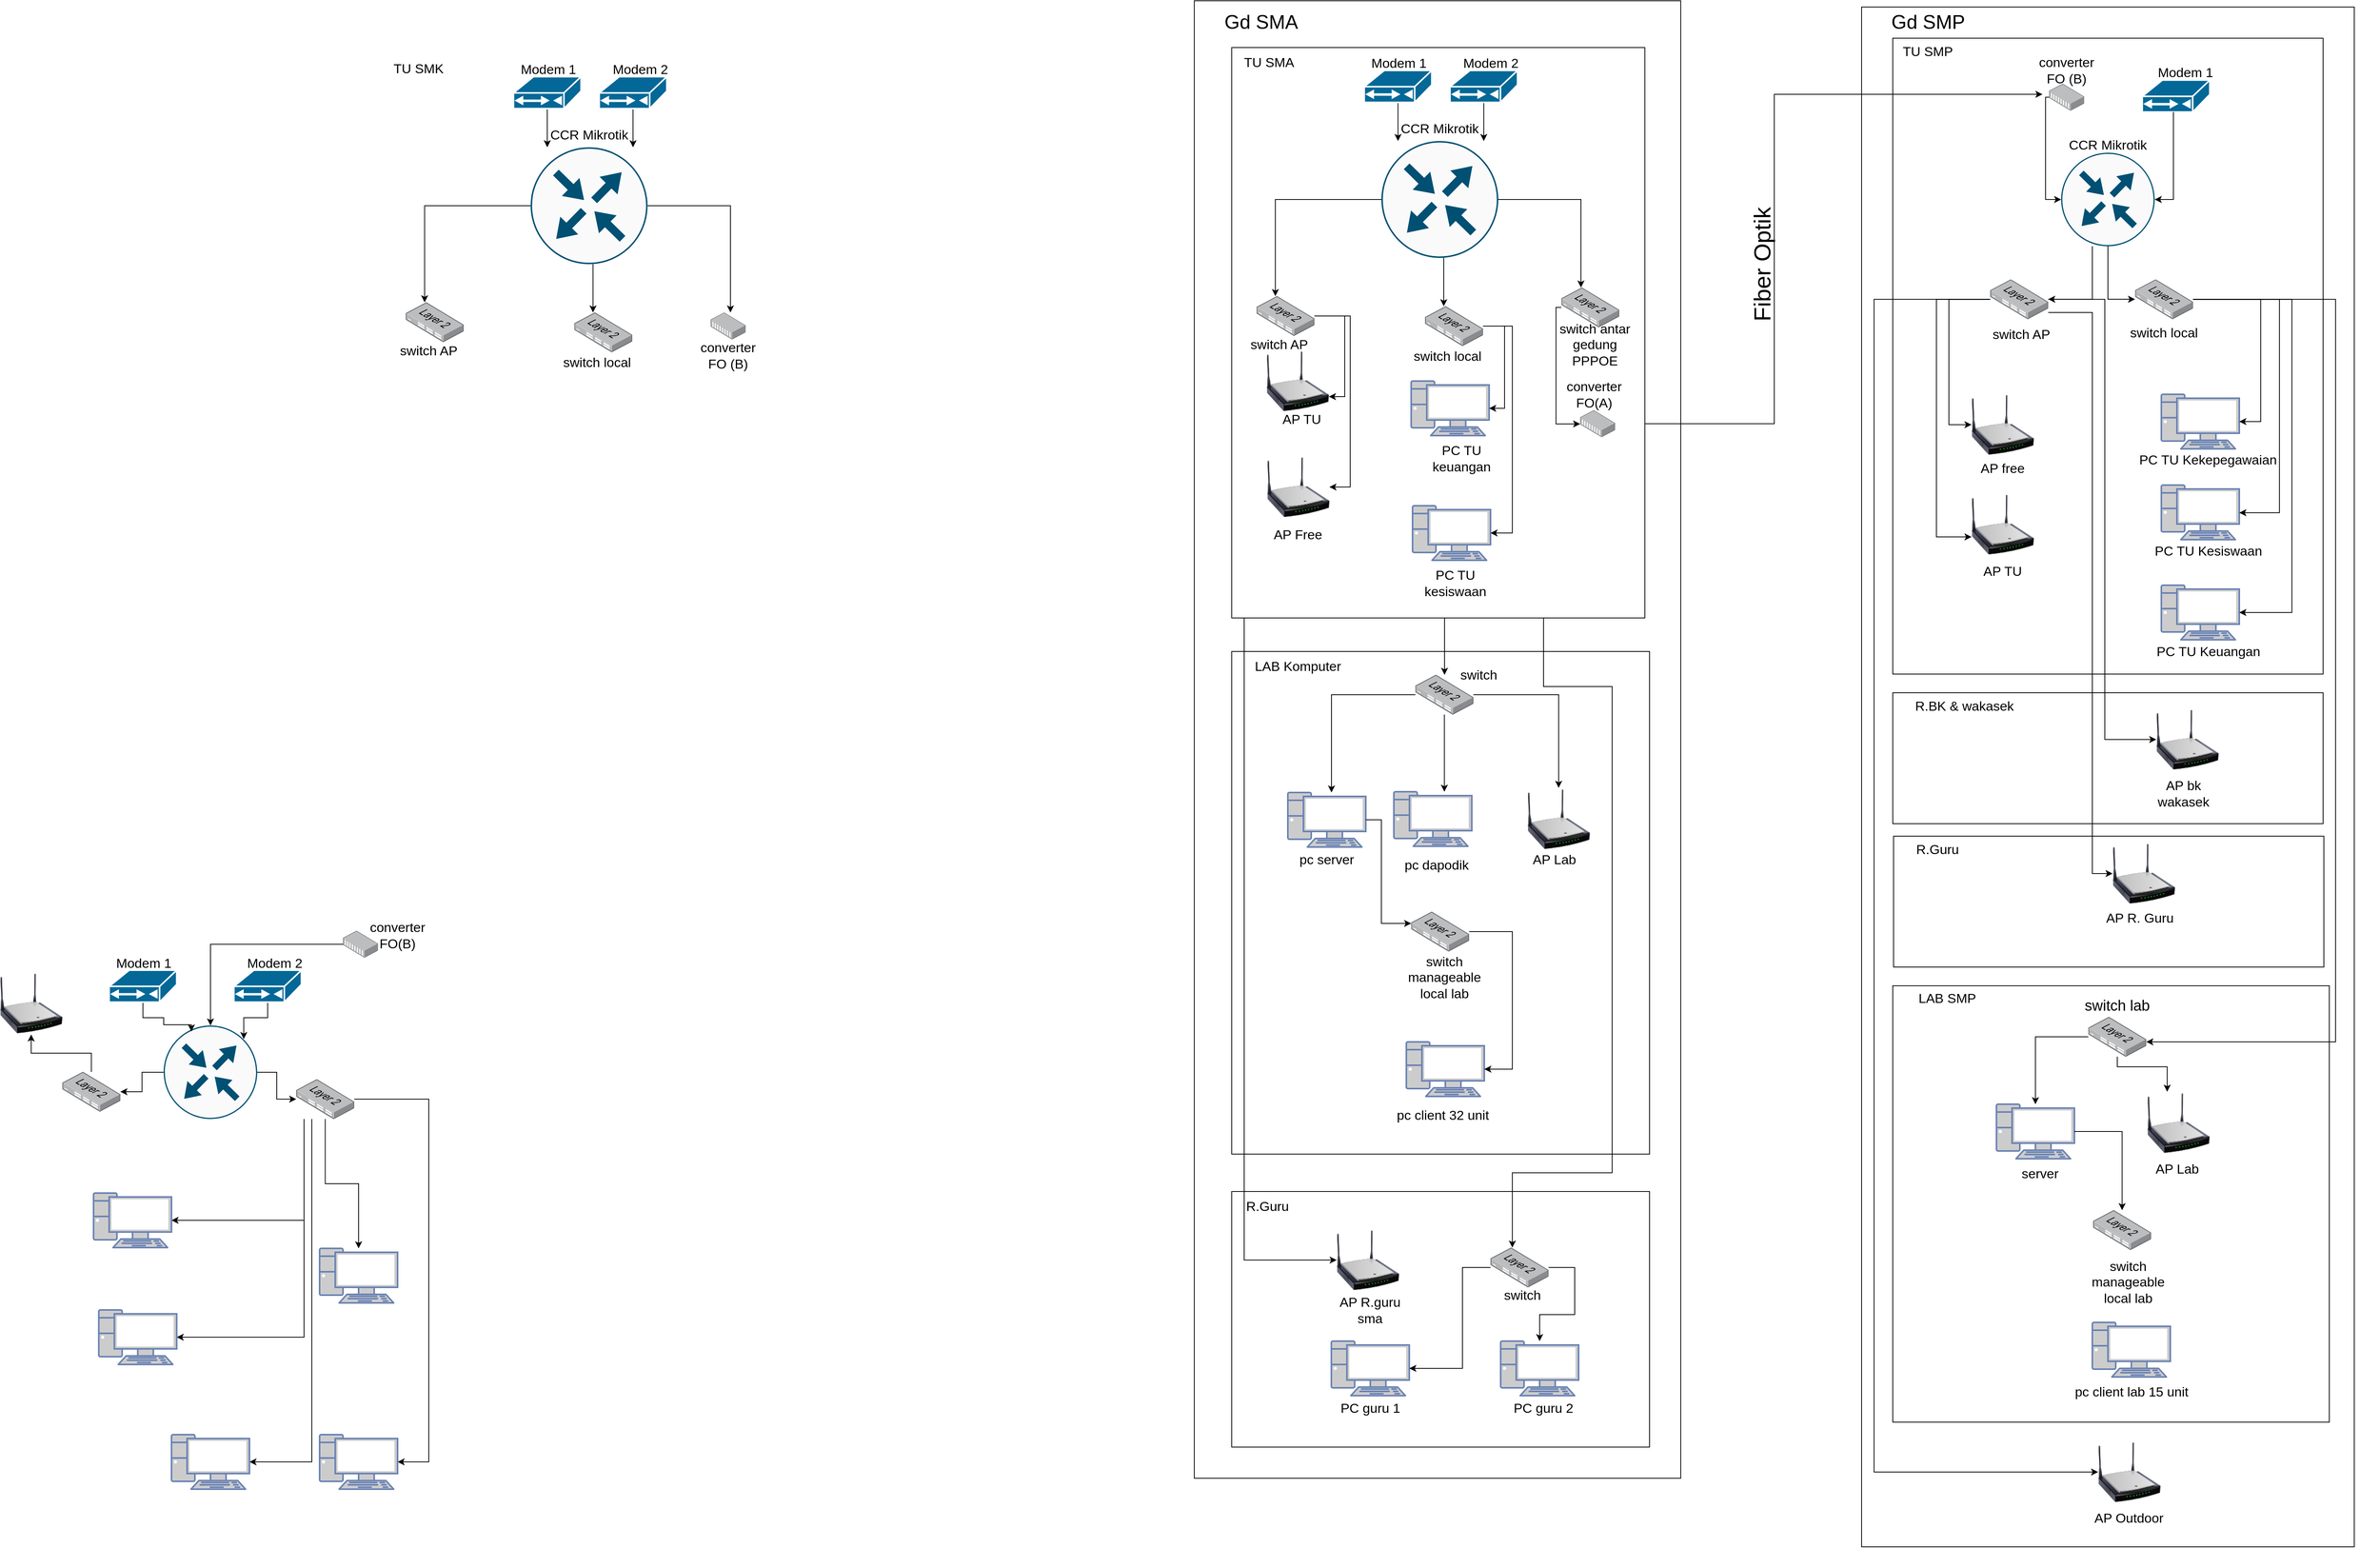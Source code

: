 <mxfile version="14.8.0" type="github">
  <diagram id="cqtTLqStkhQXooxpLTyE" name="Page-1">
    <mxGraphModel dx="2808" dy="2875" grid="1" gridSize="8" guides="1" tooltips="1" connect="1" arrows="1" fold="1" page="1" pageScale="1" pageWidth="850" pageHeight="1100" math="0" shadow="0">
      <root>
        <mxCell id="0" />
        <mxCell id="1" parent="0" />
        <mxCell id="NsdHCGjpmlzPTO6aymvT-172" style="edgeStyle=orthogonalEdgeStyle;rounded=0;orthogonalLoop=1;jettySize=auto;html=1;fontSize=17;" edge="1" parent="1" source="NsdHCGjpmlzPTO6aymvT-146" target="NsdHCGjpmlzPTO6aymvT-147">
          <mxGeometry relative="1" as="geometry" />
        </mxCell>
        <mxCell id="NsdHCGjpmlzPTO6aymvT-173" style="edgeStyle=orthogonalEdgeStyle;rounded=0;orthogonalLoop=1;jettySize=auto;html=1;fontSize=17;" edge="1" parent="1" source="NsdHCGjpmlzPTO6aymvT-146" target="NsdHCGjpmlzPTO6aymvT-148">
          <mxGeometry relative="1" as="geometry" />
        </mxCell>
        <mxCell id="NsdHCGjpmlzPTO6aymvT-146" value="" style="points=[[0.5,0,0],[1,0.5,0],[0.5,1,0],[0,0.5,0],[0.145,0.145,0],[0.856,0.145,0],[0.855,0.856,0],[0.145,0.855,0]];verticalLabelPosition=bottom;html=1;verticalAlign=top;aspect=fixed;align=center;pointerEvents=1;shape=mxgraph.cisco19.rect;prIcon=router;fillColor=#FAFAFA;strokeColor=#005073;" vertex="1" parent="1">
          <mxGeometry x="-1290" y="115" width="120" height="120" as="geometry" />
        </mxCell>
        <mxCell id="NsdHCGjpmlzPTO6aymvT-179" style="edgeStyle=orthogonalEdgeStyle;rounded=0;orthogonalLoop=1;jettySize=auto;html=1;fontSize=17;" edge="1" parent="1" source="NsdHCGjpmlzPTO6aymvT-147" target="NsdHCGjpmlzPTO6aymvT-175">
          <mxGeometry relative="1" as="geometry" />
        </mxCell>
        <mxCell id="NsdHCGjpmlzPTO6aymvT-180" style="edgeStyle=orthogonalEdgeStyle;rounded=0;orthogonalLoop=1;jettySize=auto;html=1;entryX=1;entryY=0.5;entryDx=0;entryDy=0;entryPerimeter=0;fontSize=17;" edge="1" parent="1" source="NsdHCGjpmlzPTO6aymvT-147" target="NsdHCGjpmlzPTO6aymvT-178">
          <mxGeometry relative="1" as="geometry">
            <Array as="points">
              <mxPoint x="-1110" y="365" />
            </Array>
          </mxGeometry>
        </mxCell>
        <mxCell id="NsdHCGjpmlzPTO6aymvT-181" style="edgeStyle=orthogonalEdgeStyle;rounded=0;orthogonalLoop=1;jettySize=auto;html=1;entryX=1;entryY=0.5;entryDx=0;entryDy=0;entryPerimeter=0;fontSize=17;" edge="1" parent="1" source="NsdHCGjpmlzPTO6aymvT-147" target="NsdHCGjpmlzPTO6aymvT-177">
          <mxGeometry relative="1" as="geometry">
            <Array as="points">
              <mxPoint x="-1110" y="515" />
            </Array>
          </mxGeometry>
        </mxCell>
        <mxCell id="NsdHCGjpmlzPTO6aymvT-182" style="edgeStyle=orthogonalEdgeStyle;rounded=0;orthogonalLoop=1;jettySize=auto;html=1;fontSize=17;" edge="1" parent="1" source="NsdHCGjpmlzPTO6aymvT-147" target="NsdHCGjpmlzPTO6aymvT-176">
          <mxGeometry relative="1" as="geometry">
            <Array as="points">
              <mxPoint x="-1100" y="675" />
            </Array>
          </mxGeometry>
        </mxCell>
        <mxCell id="NsdHCGjpmlzPTO6aymvT-183" style="edgeStyle=orthogonalEdgeStyle;rounded=0;orthogonalLoop=1;jettySize=auto;html=1;fontSize=17;" edge="1" parent="1" source="NsdHCGjpmlzPTO6aymvT-147" target="NsdHCGjpmlzPTO6aymvT-174">
          <mxGeometry relative="1" as="geometry">
            <Array as="points">
              <mxPoint x="-950" y="209" />
              <mxPoint x="-950" y="675" />
            </Array>
          </mxGeometry>
        </mxCell>
        <mxCell id="NsdHCGjpmlzPTO6aymvT-147" value="" style="points=[];aspect=fixed;html=1;align=center;shadow=0;dashed=0;image;image=img/lib/allied_telesis/switch/Switch_24_port_L2.svg;" vertex="1" parent="1">
          <mxGeometry x="-1120" y="184" width="74.4" height="51" as="geometry" />
        </mxCell>
        <mxCell id="NsdHCGjpmlzPTO6aymvT-185" style="edgeStyle=orthogonalEdgeStyle;rounded=0;orthogonalLoop=1;jettySize=auto;html=1;fontSize=17;" edge="1" parent="1" source="NsdHCGjpmlzPTO6aymvT-148" target="NsdHCGjpmlzPTO6aymvT-184">
          <mxGeometry relative="1" as="geometry" />
        </mxCell>
        <mxCell id="NsdHCGjpmlzPTO6aymvT-148" value="" style="points=[];aspect=fixed;html=1;align=center;shadow=0;dashed=0;image;image=img/lib/allied_telesis/switch/Switch_24_port_L2.svg;" vertex="1" parent="1">
          <mxGeometry x="-1420" y="174.5" width="74.4" height="51" as="geometry" />
        </mxCell>
        <mxCell id="NsdHCGjpmlzPTO6aymvT-152" style="edgeStyle=orthogonalEdgeStyle;rounded=0;orthogonalLoop=1;jettySize=auto;html=1;fontSize=17;" edge="1" parent="1" source="NsdHCGjpmlzPTO6aymvT-149" target="NsdHCGjpmlzPTO6aymvT-146">
          <mxGeometry relative="1" as="geometry" />
        </mxCell>
        <mxCell id="NsdHCGjpmlzPTO6aymvT-149" value="" style="points=[];aspect=fixed;html=1;align=center;shadow=0;dashed=0;image;image=img/lib/allied_telesis/media_converters/Media_Converter_Modular.svg;fontSize=17;" vertex="1" parent="1">
          <mxGeometry x="-1060" y="-6.6" width="44.87" height="34.6" as="geometry" />
        </mxCell>
        <mxCell id="NsdHCGjpmlzPTO6aymvT-150" value="converter FO(B)" style="text;html=1;strokeColor=none;fillColor=none;align=center;verticalAlign=middle;whiteSpace=wrap;rounded=0;fontSize=17;" vertex="1" parent="1">
          <mxGeometry x="-1040" y="-10" width="100" height="20" as="geometry" />
        </mxCell>
        <mxCell id="NsdHCGjpmlzPTO6aymvT-171" style="edgeStyle=orthogonalEdgeStyle;rounded=0;orthogonalLoop=1;jettySize=auto;html=1;fontSize=17;entryX=0.296;entryY=0.064;entryDx=0;entryDy=0;entryPerimeter=0;" edge="1" parent="1" source="NsdHCGjpmlzPTO6aymvT-166" target="NsdHCGjpmlzPTO6aymvT-146">
          <mxGeometry relative="1" as="geometry">
            <mxPoint x="-1290" y="165" as="targetPoint" />
            <Array as="points">
              <mxPoint x="-1317" y="105" />
              <mxPoint x="-1290" y="105" />
              <mxPoint x="-1290" y="114" />
              <mxPoint x="-1254" y="114" />
            </Array>
          </mxGeometry>
        </mxCell>
        <mxCell id="NsdHCGjpmlzPTO6aymvT-166" value="" style="shape=mxgraph.cisco.modems_and_phones.cable_modem;html=1;pointerEvents=1;dashed=0;fillColor=#036897;strokeColor=#ffffff;strokeWidth=2;verticalLabelPosition=bottom;verticalAlign=top;align=center;outlineConnect=0;fontSize=17;" vertex="1" parent="1">
          <mxGeometry x="-1360" y="44.0" width="86.69" height="41" as="geometry" />
        </mxCell>
        <mxCell id="NsdHCGjpmlzPTO6aymvT-167" value="Modem 1" style="text;html=1;strokeColor=none;fillColor=none;align=center;verticalAlign=middle;whiteSpace=wrap;rounded=0;fontSize=17;" vertex="1" parent="1">
          <mxGeometry x="-1356.66" y="30.6" width="83.35" height="10" as="geometry" />
        </mxCell>
        <mxCell id="NsdHCGjpmlzPTO6aymvT-170" style="edgeStyle=orthogonalEdgeStyle;rounded=0;orthogonalLoop=1;jettySize=auto;html=1;entryX=0.856;entryY=0.145;entryDx=0;entryDy=0;entryPerimeter=0;fontSize=17;" edge="1" parent="1" source="NsdHCGjpmlzPTO6aymvT-168" target="NsdHCGjpmlzPTO6aymvT-146">
          <mxGeometry relative="1" as="geometry" />
        </mxCell>
        <mxCell id="NsdHCGjpmlzPTO6aymvT-168" value="" style="shape=mxgraph.cisco.modems_and_phones.cable_modem;html=1;pointerEvents=1;dashed=0;fillColor=#036897;strokeColor=#ffffff;strokeWidth=2;verticalLabelPosition=bottom;verticalAlign=top;align=center;outlineConnect=0;fontSize=17;" vertex="1" parent="1">
          <mxGeometry x="-1200" y="44.0" width="86.69" height="41" as="geometry" />
        </mxCell>
        <mxCell id="NsdHCGjpmlzPTO6aymvT-169" value="Modem 2" style="text;html=1;strokeColor=none;fillColor=none;align=center;verticalAlign=middle;whiteSpace=wrap;rounded=0;fontSize=17;" vertex="1" parent="1">
          <mxGeometry x="-1188.95" y="30.6" width="83.35" height="10" as="geometry" />
        </mxCell>
        <mxCell id="NsdHCGjpmlzPTO6aymvT-174" value="" style="fontColor=#0066CC;verticalAlign=top;verticalLabelPosition=bottom;labelPosition=center;align=center;html=1;outlineConnect=0;fillColor=#CCCCCC;strokeColor=#6881B3;gradientColor=none;gradientDirection=north;strokeWidth=2;shape=mxgraph.networks.pc;" vertex="1" parent="1">
          <mxGeometry x="-1090" y="640" width="100" height="70" as="geometry" />
        </mxCell>
        <mxCell id="NsdHCGjpmlzPTO6aymvT-175" value="" style="fontColor=#0066CC;verticalAlign=top;verticalLabelPosition=bottom;labelPosition=center;align=center;html=1;outlineConnect=0;fillColor=#CCCCCC;strokeColor=#6881B3;gradientColor=none;gradientDirection=north;strokeWidth=2;shape=mxgraph.networks.pc;" vertex="1" parent="1">
          <mxGeometry x="-1090" y="401" width="100" height="70" as="geometry" />
        </mxCell>
        <mxCell id="NsdHCGjpmlzPTO6aymvT-176" value="" style="fontColor=#0066CC;verticalAlign=top;verticalLabelPosition=bottom;labelPosition=center;align=center;html=1;outlineConnect=0;fillColor=#CCCCCC;strokeColor=#6881B3;gradientColor=none;gradientDirection=north;strokeWidth=2;shape=mxgraph.networks.pc;" vertex="1" parent="1">
          <mxGeometry x="-1280" y="640" width="100" height="70" as="geometry" />
        </mxCell>
        <mxCell id="NsdHCGjpmlzPTO6aymvT-177" value="" style="fontColor=#0066CC;verticalAlign=top;verticalLabelPosition=bottom;labelPosition=center;align=center;html=1;outlineConnect=0;fillColor=#CCCCCC;strokeColor=#6881B3;gradientColor=none;gradientDirection=north;strokeWidth=2;shape=mxgraph.networks.pc;" vertex="1" parent="1">
          <mxGeometry x="-1373.31" y="480" width="100" height="70" as="geometry" />
        </mxCell>
        <mxCell id="NsdHCGjpmlzPTO6aymvT-178" value="" style="fontColor=#0066CC;verticalAlign=top;verticalLabelPosition=bottom;labelPosition=center;align=center;html=1;outlineConnect=0;fillColor=#CCCCCC;strokeColor=#6881B3;gradientColor=none;gradientDirection=north;strokeWidth=2;shape=mxgraph.networks.pc;" vertex="1" parent="1">
          <mxGeometry x="-1380" y="330" width="100" height="70" as="geometry" />
        </mxCell>
        <mxCell id="NsdHCGjpmlzPTO6aymvT-184" value="" style="image;html=1;image=img/lib/clip_art/networking/Wireless_Router_N_128x128.png" vertex="1" parent="1">
          <mxGeometry x="-1500" y="46.5" width="80" height="80" as="geometry" />
        </mxCell>
        <mxCell id="NsdHCGjpmlzPTO6aymvT-59" value="" style="verticalLabelPosition=bottom;verticalAlign=top;html=1;shape=mxgraph.basic.rect;fillColor2=none;strokeWidth=1;size=20;indent=5;fontStyle=0" vertex="1" parent="1">
          <mxGeometry x="32" y="-1200" width="624" height="1896" as="geometry" />
        </mxCell>
        <mxCell id="NsdHCGjpmlzPTO6aymvT-63" value="&lt;font style=&quot;font-size: 25px&quot;&gt;Gd SMA&lt;/font&gt;" style="text;html=1;strokeColor=none;fillColor=none;align=center;verticalAlign=middle;whiteSpace=wrap;rounded=0;fontSize=17;" vertex="1" parent="1">
          <mxGeometry x="40" y="-1184" width="156" height="20" as="geometry" />
        </mxCell>
        <mxCell id="NsdHCGjpmlzPTO6aymvT-252" value="" style="group" vertex="1" connectable="0" parent="1">
          <mxGeometry x="80" y="328" width="536" height="328" as="geometry" />
        </mxCell>
        <mxCell id="NsdHCGjpmlzPTO6aymvT-27" value="" style="verticalLabelPosition=bottom;verticalAlign=top;html=1;shape=mxgraph.basic.rect;fillColor2=none;strokeWidth=1;size=20;indent=5;" vertex="1" parent="NsdHCGjpmlzPTO6aymvT-252">
          <mxGeometry width="536" height="328" as="geometry" />
        </mxCell>
        <mxCell id="NsdHCGjpmlzPTO6aymvT-29" value="" style="image;html=1;image=img/lib/clip_art/networking/Wireless_Router_N_128x128.png" vertex="1" parent="NsdHCGjpmlzPTO6aymvT-252">
          <mxGeometry x="134.68" y="48" width="80" height="80" as="geometry" />
        </mxCell>
        <mxCell id="NsdHCGjpmlzPTO6aymvT-31" value="AP R.guru sma" style="text;html=1;strokeColor=none;fillColor=none;align=center;verticalAlign=middle;whiteSpace=wrap;rounded=0;fontSize=17;" vertex="1" parent="NsdHCGjpmlzPTO6aymvT-252">
          <mxGeometry x="134.68" y="143" width="85" height="20" as="geometry" />
        </mxCell>
        <mxCell id="NsdHCGjpmlzPTO6aymvT-62" value="R.Guru" style="text;html=1;strokeColor=none;fillColor=none;align=center;verticalAlign=middle;whiteSpace=wrap;rounded=0;fontSize=17;" vertex="1" parent="NsdHCGjpmlzPTO6aymvT-252">
          <mxGeometry x="8" y="10" width="76" height="20" as="geometry" />
        </mxCell>
        <mxCell id="NsdHCGjpmlzPTO6aymvT-243" value="" style="group" vertex="1" connectable="0" parent="NsdHCGjpmlzPTO6aymvT-252">
          <mxGeometry x="127.8" y="192" width="100" height="97" as="geometry" />
        </mxCell>
        <mxCell id="NsdHCGjpmlzPTO6aymvT-32" value="" style="fontColor=#0066CC;verticalAlign=top;verticalLabelPosition=bottom;labelPosition=center;align=center;html=1;outlineConnect=0;fillColor=#CCCCCC;strokeColor=#6881B3;gradientColor=none;gradientDirection=north;strokeWidth=2;shape=mxgraph.networks.pc;" vertex="1" parent="NsdHCGjpmlzPTO6aymvT-243">
          <mxGeometry width="100" height="70" as="geometry" />
        </mxCell>
        <mxCell id="NsdHCGjpmlzPTO6aymvT-41" value="PC guru 1" style="text;html=1;strokeColor=none;fillColor=none;align=center;verticalAlign=middle;whiteSpace=wrap;rounded=0;fontSize=17;" vertex="1" parent="NsdHCGjpmlzPTO6aymvT-243">
          <mxGeometry x="5" y="77" width="90" height="20" as="geometry" />
        </mxCell>
        <mxCell id="NsdHCGjpmlzPTO6aymvT-244" value="" style="group" vertex="1" connectable="0" parent="NsdHCGjpmlzPTO6aymvT-252">
          <mxGeometry x="328" y="72" width="90" height="72" as="geometry" />
        </mxCell>
        <mxCell id="NsdHCGjpmlzPTO6aymvT-36" value="" style="points=[];aspect=fixed;html=1;align=center;shadow=0;dashed=0;image;image=img/lib/allied_telesis/switch/Switch_24_port_L2.svg;" vertex="1" parent="NsdHCGjpmlzPTO6aymvT-244">
          <mxGeometry x="4" width="74.4" height="51" as="geometry" />
        </mxCell>
        <mxCell id="NsdHCGjpmlzPTO6aymvT-44" value="switch" style="text;html=1;strokeColor=none;fillColor=none;align=center;verticalAlign=middle;whiteSpace=wrap;rounded=0;fontSize=17;" vertex="1" parent="NsdHCGjpmlzPTO6aymvT-244">
          <mxGeometry y="52" width="90" height="20" as="geometry" />
        </mxCell>
        <mxCell id="NsdHCGjpmlzPTO6aymvT-246" value="" style="group" vertex="1" connectable="0" parent="NsdHCGjpmlzPTO6aymvT-252">
          <mxGeometry x="345" y="192" width="100" height="97" as="geometry" />
        </mxCell>
        <mxCell id="NsdHCGjpmlzPTO6aymvT-33" value="" style="fontColor=#0066CC;verticalAlign=top;verticalLabelPosition=bottom;labelPosition=center;align=center;html=1;outlineConnect=0;fillColor=#CCCCCC;strokeColor=#6881B3;gradientColor=none;gradientDirection=north;strokeWidth=2;shape=mxgraph.networks.pc;" vertex="1" parent="NsdHCGjpmlzPTO6aymvT-246">
          <mxGeometry width="100" height="70" as="geometry" />
        </mxCell>
        <mxCell id="NsdHCGjpmlzPTO6aymvT-43" value="PC guru 2" style="text;html=1;strokeColor=none;fillColor=none;align=center;verticalAlign=middle;whiteSpace=wrap;rounded=0;fontSize=17;" vertex="1" parent="NsdHCGjpmlzPTO6aymvT-246">
          <mxGeometry x="10" y="77" width="90" height="20" as="geometry" />
        </mxCell>
        <mxCell id="NsdHCGjpmlzPTO6aymvT-249" style="edgeStyle=orthogonalEdgeStyle;rounded=0;orthogonalLoop=1;jettySize=auto;html=1;fontSize=17;" edge="1" parent="NsdHCGjpmlzPTO6aymvT-252" source="NsdHCGjpmlzPTO6aymvT-36" target="NsdHCGjpmlzPTO6aymvT-33">
          <mxGeometry relative="1" as="geometry">
            <Array as="points">
              <mxPoint x="440" y="98" />
              <mxPoint x="440" y="158" />
              <mxPoint x="395" y="158" />
            </Array>
          </mxGeometry>
        </mxCell>
        <mxCell id="NsdHCGjpmlzPTO6aymvT-250" style="edgeStyle=orthogonalEdgeStyle;rounded=0;orthogonalLoop=1;jettySize=auto;html=1;fontSize=17;" edge="1" parent="NsdHCGjpmlzPTO6aymvT-252" source="NsdHCGjpmlzPTO6aymvT-36" target="NsdHCGjpmlzPTO6aymvT-32">
          <mxGeometry relative="1" as="geometry">
            <Array as="points">
              <mxPoint x="296" y="98" />
              <mxPoint x="296" y="227" />
            </Array>
          </mxGeometry>
        </mxCell>
        <mxCell id="NsdHCGjpmlzPTO6aymvT-253" value="" style="group" vertex="1" connectable="0" parent="1">
          <mxGeometry x="80" y="-365" width="536" height="645" as="geometry" />
        </mxCell>
        <mxCell id="NsdHCGjpmlzPTO6aymvT-45" value="" style="verticalLabelPosition=bottom;verticalAlign=top;html=1;shape=mxgraph.basic.rect;fillColor2=none;strokeWidth=1;size=20;indent=5;" vertex="1" parent="NsdHCGjpmlzPTO6aymvT-253">
          <mxGeometry width="536" height="645" as="geometry" />
        </mxCell>
        <mxCell id="NsdHCGjpmlzPTO6aymvT-60" value="LAB Komputer" style="text;html=1;strokeColor=none;fillColor=none;align=center;verticalAlign=middle;whiteSpace=wrap;rounded=0;fontSize=17;" vertex="1" parent="NsdHCGjpmlzPTO6aymvT-253">
          <mxGeometry x="7.0" y="10" width="156" height="20" as="geometry" />
        </mxCell>
        <mxCell id="NsdHCGjpmlzPTO6aymvT-48" value="" style="points=[];aspect=fixed;html=1;align=center;shadow=0;dashed=0;image;image=img/lib/allied_telesis/switch/Switch_24_port_L2.svg;" vertex="1" parent="NsdHCGjpmlzPTO6aymvT-253">
          <mxGeometry x="235.6" y="30" width="74.4" height="51" as="geometry" />
        </mxCell>
        <mxCell id="NsdHCGjpmlzPTO6aymvT-53" value="switch" style="text;html=1;strokeColor=none;fillColor=none;align=center;verticalAlign=middle;whiteSpace=wrap;rounded=0;fontSize=17;" vertex="1" parent="NsdHCGjpmlzPTO6aymvT-253">
          <mxGeometry x="272.0" y="21" width="90" height="20" as="geometry" />
        </mxCell>
        <mxCell id="NsdHCGjpmlzPTO6aymvT-232" value="" style="group" vertex="1" connectable="0" parent="NsdHCGjpmlzPTO6aymvT-253">
          <mxGeometry x="369.4" y="175" width="90" height="102.7" as="geometry" />
        </mxCell>
        <mxCell id="NsdHCGjpmlzPTO6aymvT-64" value="" style="image;html=1;image=img/lib/clip_art/networking/Wireless_Router_N_128x128.png" vertex="1" parent="NsdHCGjpmlzPTO6aymvT-232">
          <mxGeometry x="10" width="80" height="80" as="geometry" />
        </mxCell>
        <mxCell id="NsdHCGjpmlzPTO6aymvT-66" value="AP Lab" style="text;html=1;strokeColor=none;fillColor=none;align=center;verticalAlign=middle;whiteSpace=wrap;rounded=0;fontSize=17;" vertex="1" parent="NsdHCGjpmlzPTO6aymvT-232">
          <mxGeometry y="82.7" width="90" height="20" as="geometry" />
        </mxCell>
        <mxCell id="NsdHCGjpmlzPTO6aymvT-231" style="edgeStyle=orthogonalEdgeStyle;rounded=0;orthogonalLoop=1;jettySize=auto;html=1;fontSize=17;" edge="1" parent="NsdHCGjpmlzPTO6aymvT-253" source="NsdHCGjpmlzPTO6aymvT-48" target="NsdHCGjpmlzPTO6aymvT-64">
          <mxGeometry relative="1" as="geometry" />
        </mxCell>
        <mxCell id="NsdHCGjpmlzPTO6aymvT-233" value="" style="group" vertex="1" connectable="0" parent="NsdHCGjpmlzPTO6aymvT-253">
          <mxGeometry x="72" y="181" width="100" height="96.7" as="geometry" />
        </mxCell>
        <mxCell id="NsdHCGjpmlzPTO6aymvT-225" value="" style="fontColor=#0066CC;verticalAlign=top;verticalLabelPosition=bottom;labelPosition=center;align=center;html=1;outlineConnect=0;fillColor=#CCCCCC;strokeColor=#6881B3;gradientColor=none;gradientDirection=north;strokeWidth=2;shape=mxgraph.networks.pc;" vertex="1" parent="NsdHCGjpmlzPTO6aymvT-233">
          <mxGeometry width="100" height="70" as="geometry" />
        </mxCell>
        <mxCell id="NsdHCGjpmlzPTO6aymvT-226" value="pc server" style="text;html=1;strokeColor=none;fillColor=none;align=center;verticalAlign=middle;whiteSpace=wrap;rounded=0;fontSize=17;" vertex="1" parent="NsdHCGjpmlzPTO6aymvT-233">
          <mxGeometry x="5.0" y="76.7" width="90" height="20" as="geometry" />
        </mxCell>
        <mxCell id="NsdHCGjpmlzPTO6aymvT-220" style="edgeStyle=orthogonalEdgeStyle;rounded=0;orthogonalLoop=1;jettySize=auto;html=1;fontSize=17;fontStyle=4" edge="1" parent="NsdHCGjpmlzPTO6aymvT-253" source="NsdHCGjpmlzPTO6aymvT-48" target="NsdHCGjpmlzPTO6aymvT-225">
          <mxGeometry relative="1" as="geometry">
            <mxPoint x="202" y="174" as="targetPoint" />
            <Array as="points">
              <mxPoint x="128" y="56" />
            </Array>
          </mxGeometry>
        </mxCell>
        <mxCell id="NsdHCGjpmlzPTO6aymvT-234" value="" style="group" vertex="1" connectable="0" parent="NsdHCGjpmlzPTO6aymvT-253">
          <mxGeometry x="208" y="180" width="100.0" height="104.7" as="geometry" />
        </mxCell>
        <mxCell id="NsdHCGjpmlzPTO6aymvT-47" value="" style="fontColor=#0066CC;verticalAlign=top;verticalLabelPosition=bottom;labelPosition=center;align=center;html=1;outlineConnect=0;fillColor=#CCCCCC;strokeColor=#6881B3;gradientColor=none;gradientDirection=north;strokeWidth=2;shape=mxgraph.networks.pc;" vertex="1" parent="NsdHCGjpmlzPTO6aymvT-234">
          <mxGeometry width="100" height="70" as="geometry" />
        </mxCell>
        <mxCell id="NsdHCGjpmlzPTO6aymvT-54" value="pc dapodik" style="text;html=1;strokeColor=none;fillColor=none;align=center;verticalAlign=middle;whiteSpace=wrap;rounded=0;fontSize=17;" vertex="1" parent="NsdHCGjpmlzPTO6aymvT-234">
          <mxGeometry x="10.0" y="84.7" width="90" height="20" as="geometry" />
        </mxCell>
        <mxCell id="NsdHCGjpmlzPTO6aymvT-227" style="edgeStyle=orthogonalEdgeStyle;rounded=0;orthogonalLoop=1;jettySize=auto;html=1;fontSize=17;" edge="1" parent="NsdHCGjpmlzPTO6aymvT-253" source="NsdHCGjpmlzPTO6aymvT-48" target="NsdHCGjpmlzPTO6aymvT-47">
          <mxGeometry relative="1" as="geometry">
            <Array as="points">
              <mxPoint x="273" y="109" />
              <mxPoint x="273" y="109" />
            </Array>
          </mxGeometry>
        </mxCell>
        <mxCell id="NsdHCGjpmlzPTO6aymvT-236" style="edgeStyle=orthogonalEdgeStyle;rounded=0;orthogonalLoop=1;jettySize=auto;html=1;fontSize=17;" edge="1" parent="NsdHCGjpmlzPTO6aymvT-253" source="NsdHCGjpmlzPTO6aymvT-225" target="NsdHCGjpmlzPTO6aymvT-56">
          <mxGeometry relative="1" as="geometry">
            <Array as="points">
              <mxPoint x="192" y="216" />
              <mxPoint x="192" y="349" />
            </Array>
          </mxGeometry>
        </mxCell>
        <mxCell id="NsdHCGjpmlzPTO6aymvT-237" value="" style="group" vertex="1" connectable="0" parent="NsdHCGjpmlzPTO6aymvT-253">
          <mxGeometry x="227.8" y="334" width="90" height="95" as="geometry" />
        </mxCell>
        <mxCell id="NsdHCGjpmlzPTO6aymvT-56" value="" style="points=[];aspect=fixed;html=1;align=center;shadow=0;dashed=0;image;image=img/lib/allied_telesis/switch/Switch_24_port_L2.svg;" vertex="1" parent="NsdHCGjpmlzPTO6aymvT-237">
          <mxGeometry x="2.4" width="74.4" height="51" as="geometry" />
        </mxCell>
        <mxCell id="NsdHCGjpmlzPTO6aymvT-58" value="switch manageable local lab" style="text;html=1;strokeColor=none;fillColor=none;align=center;verticalAlign=middle;whiteSpace=wrap;rounded=0;fontSize=17;" vertex="1" parent="NsdHCGjpmlzPTO6aymvT-237">
          <mxGeometry y="75" width="90" height="20" as="geometry" />
        </mxCell>
        <mxCell id="NsdHCGjpmlzPTO6aymvT-241" value="" style="group" vertex="1" connectable="0" parent="NsdHCGjpmlzPTO6aymvT-253">
          <mxGeometry x="200" y="501" width="142" height="104.7" as="geometry" />
        </mxCell>
        <mxCell id="NsdHCGjpmlzPTO6aymvT-239" value="" style="fontColor=#0066CC;verticalAlign=top;verticalLabelPosition=bottom;labelPosition=center;align=center;html=1;outlineConnect=0;fillColor=#CCCCCC;strokeColor=#6881B3;gradientColor=none;gradientDirection=north;strokeWidth=2;shape=mxgraph.networks.pc;" vertex="1" parent="NsdHCGjpmlzPTO6aymvT-241">
          <mxGeometry x="24" width="100" height="70" as="geometry" />
        </mxCell>
        <mxCell id="NsdHCGjpmlzPTO6aymvT-240" value="pc client 32 unit" style="text;html=1;strokeColor=none;fillColor=none;align=center;verticalAlign=middle;whiteSpace=wrap;rounded=0;fontSize=17;" vertex="1" parent="NsdHCGjpmlzPTO6aymvT-241">
          <mxGeometry y="84.7" width="142" height="20" as="geometry" />
        </mxCell>
        <mxCell id="NsdHCGjpmlzPTO6aymvT-242" style="edgeStyle=orthogonalEdgeStyle;rounded=0;orthogonalLoop=1;jettySize=auto;html=1;fontSize=17;" edge="1" parent="NsdHCGjpmlzPTO6aymvT-253" source="NsdHCGjpmlzPTO6aymvT-56" target="NsdHCGjpmlzPTO6aymvT-239">
          <mxGeometry relative="1" as="geometry">
            <Array as="points">
              <mxPoint x="360" y="360" />
              <mxPoint x="360" y="536" />
            </Array>
          </mxGeometry>
        </mxCell>
        <mxCell id="NsdHCGjpmlzPTO6aymvT-247" style="edgeStyle=orthogonalEdgeStyle;rounded=0;orthogonalLoop=1;jettySize=auto;html=1;fontSize=17;" edge="1" parent="1" source="NsdHCGjpmlzPTO6aymvT-2" target="NsdHCGjpmlzPTO6aymvT-36">
          <mxGeometry x="32" y="-1200" as="geometry">
            <Array as="points">
              <mxPoint x="480" y="-782" />
              <mxPoint x="480" y="-320" />
              <mxPoint x="568" y="-320" />
              <mxPoint x="568" y="304" />
              <mxPoint x="440" y="304" />
            </Array>
          </mxGeometry>
        </mxCell>
        <mxCell id="NsdHCGjpmlzPTO6aymvT-229" style="edgeStyle=orthogonalEdgeStyle;rounded=0;orthogonalLoop=1;jettySize=auto;html=1;fontSize=17;" edge="1" parent="1" source="NsdHCGjpmlzPTO6aymvT-2" target="NsdHCGjpmlzPTO6aymvT-48">
          <mxGeometry x="32" y="-1200" as="geometry">
            <Array as="points">
              <mxPoint x="464" y="-783" />
              <mxPoint x="464" y="-424" />
              <mxPoint x="353" y="-424" />
            </Array>
          </mxGeometry>
        </mxCell>
        <mxCell id="NsdHCGjpmlzPTO6aymvT-251" style="edgeStyle=orthogonalEdgeStyle;rounded=0;orthogonalLoop=1;jettySize=auto;html=1;fontSize=17;" edge="1" parent="1" source="NsdHCGjpmlzPTO6aymvT-10" target="NsdHCGjpmlzPTO6aymvT-29">
          <mxGeometry x="32" y="-1200" as="geometry">
            <Array as="points">
              <mxPoint x="96" y="-796" />
              <mxPoint x="96" y="416" />
            </Array>
          </mxGeometry>
        </mxCell>
        <mxCell id="NsdHCGjpmlzPTO6aymvT-256" value="" style="verticalLabelPosition=bottom;verticalAlign=top;html=1;shape=mxgraph.basic.rect;fillColor2=none;strokeWidth=1;size=20;indent=5;fontStyle=0" vertex="1" parent="1">
          <mxGeometry x="888" y="-1192" width="632" height="1976" as="geometry" />
        </mxCell>
        <mxCell id="NsdHCGjpmlzPTO6aymvT-76" value="&lt;font style=&quot;font-size: 25px&quot;&gt;Gd SMP&lt;/font&gt;" style="text;html=1;strokeColor=none;fillColor=none;align=center;verticalAlign=middle;whiteSpace=wrap;rounded=0;fontSize=17;" vertex="1" parent="1">
          <mxGeometry x="910.6" y="-1184" width="124.8" height="20" as="geometry" />
        </mxCell>
        <mxCell id="NsdHCGjpmlzPTO6aymvT-328" value="" style="verticalLabelPosition=bottom;verticalAlign=top;html=1;shape=mxgraph.basic.rect;fillColor2=none;strokeWidth=1;size=20;indent=5;fontStyle=0" vertex="1" parent="1">
          <mxGeometry x="928" y="-1152" width="552" height="816" as="geometry" />
        </mxCell>
        <mxCell id="NsdHCGjpmlzPTO6aymvT-274" style="edgeStyle=orthogonalEdgeStyle;rounded=0;orthogonalLoop=1;jettySize=auto;html=1;fontSize=17;" edge="1" parent="1" source="NsdHCGjpmlzPTO6aymvT-130">
          <mxGeometry relative="1" as="geometry">
            <mxPoint x="1120" y="-1080" as="targetPoint" />
            <Array as="points">
              <mxPoint x="776" y="-657" />
              <mxPoint x="776" y="-1080" />
            </Array>
          </mxGeometry>
        </mxCell>
        <mxCell id="NsdHCGjpmlzPTO6aymvT-375" value="TU SMP" style="text;html=1;strokeColor=none;fillColor=none;align=center;verticalAlign=middle;whiteSpace=wrap;rounded=0;fontSize=17;" vertex="1" parent="1">
          <mxGeometry x="928" y="-1144" width="90" height="20" as="geometry" />
        </mxCell>
        <mxCell id="NsdHCGjpmlzPTO6aymvT-260" value="" style="group" vertex="1" connectable="0" parent="1">
          <mxGeometry x="1144" y="-1024" width="120" height="139" as="geometry" />
        </mxCell>
        <mxCell id="NsdHCGjpmlzPTO6aymvT-69" value="" style="points=[[0.5,0,0],[1,0.5,0],[0.5,1,0],[0,0.5,0],[0.145,0.145,0],[0.856,0.145,0],[0.855,0.856,0],[0.145,0.855,0]];verticalLabelPosition=bottom;html=1;verticalAlign=top;aspect=fixed;align=center;pointerEvents=1;shape=mxgraph.cisco19.rect;prIcon=router;fillColor=#FAFAFA;strokeColor=#005073;" vertex="1" parent="NsdHCGjpmlzPTO6aymvT-260">
          <mxGeometry y="19" width="120" height="120" as="geometry" />
        </mxCell>
        <mxCell id="NsdHCGjpmlzPTO6aymvT-75" value="CCR Mikrotik" style="text;html=1;strokeColor=none;fillColor=none;align=center;verticalAlign=middle;whiteSpace=wrap;rounded=0;fontSize=17;" vertex="1" parent="NsdHCGjpmlzPTO6aymvT-260">
          <mxGeometry width="120" height="20" as="geometry" />
        </mxCell>
        <mxCell id="NsdHCGjpmlzPTO6aymvT-261" value="" style="group" vertex="1" connectable="0" parent="1">
          <mxGeometry x="1024" y="-696" width="90" height="106.6" as="geometry" />
        </mxCell>
        <mxCell id="NsdHCGjpmlzPTO6aymvT-79" value="" style="image;html=1;image=img/lib/clip_art/networking/Wireless_Router_N_128x128.png" vertex="1" parent="NsdHCGjpmlzPTO6aymvT-261">
          <mxGeometry x="5" width="80" height="80" as="geometry" />
        </mxCell>
        <mxCell id="NsdHCGjpmlzPTO6aymvT-113" value="AP free" style="text;html=1;strokeColor=none;fillColor=none;align=center;verticalAlign=middle;whiteSpace=wrap;rounded=0;fontSize=17;" vertex="1" parent="NsdHCGjpmlzPTO6aymvT-261">
          <mxGeometry y="86.6" width="90" height="20" as="geometry" />
        </mxCell>
        <mxCell id="NsdHCGjpmlzPTO6aymvT-262" value="" style="group" vertex="1" connectable="0" parent="1">
          <mxGeometry x="1048" y="-842.4" width="90" height="81" as="geometry" />
        </mxCell>
        <mxCell id="NsdHCGjpmlzPTO6aymvT-78" value="" style="points=[];aspect=fixed;html=1;align=center;shadow=0;dashed=0;image;image=img/lib/allied_telesis/switch/Switch_24_port_L2.svg;" vertex="1" parent="NsdHCGjpmlzPTO6aymvT-262">
          <mxGeometry x="5" width="74.4" height="51" as="geometry" />
        </mxCell>
        <mxCell id="NsdHCGjpmlzPTO6aymvT-110" value="switch AP" style="text;html=1;strokeColor=none;fillColor=none;align=center;verticalAlign=middle;whiteSpace=wrap;rounded=0;fontSize=17;" vertex="1" parent="NsdHCGjpmlzPTO6aymvT-262">
          <mxGeometry y="61" width="90" height="20" as="geometry" />
        </mxCell>
        <mxCell id="NsdHCGjpmlzPTO6aymvT-265" value="" style="group" vertex="1" connectable="0" parent="1">
          <mxGeometry x="1248" y="-1112" width="97.55" height="54.8" as="geometry" />
        </mxCell>
        <mxCell id="NsdHCGjpmlzPTO6aymvT-160" value="" style="shape=mxgraph.cisco.modems_and_phones.cable_modem;html=1;pointerEvents=1;dashed=0;fillColor=#036897;strokeColor=#ffffff;strokeWidth=2;verticalLabelPosition=bottom;verticalAlign=top;align=center;outlineConnect=0;fontSize=17;" vertex="1" parent="NsdHCGjpmlzPTO6aymvT-265">
          <mxGeometry y="13.8" width="86.69" height="41" as="geometry" />
        </mxCell>
        <mxCell id="NsdHCGjpmlzPTO6aymvT-161" value="Modem 1" style="text;html=1;strokeColor=none;fillColor=none;align=center;verticalAlign=middle;whiteSpace=wrap;rounded=0;fontSize=17;" vertex="1" parent="NsdHCGjpmlzPTO6aymvT-265">
          <mxGeometry x="14.2" width="83.35" height="10" as="geometry" />
        </mxCell>
        <mxCell id="NsdHCGjpmlzPTO6aymvT-267" value="" style="group" vertex="1" connectable="0" parent="1">
          <mxGeometry x="1101.0" y="-1120" width="100.0" height="61" as="geometry" />
        </mxCell>
        <mxCell id="NsdHCGjpmlzPTO6aymvT-135" value="" style="points=[];aspect=fixed;html=1;align=center;shadow=0;dashed=0;image;image=img/lib/allied_telesis/media_converters/Media_Converter_Modular.svg;fontSize=17;" vertex="1" parent="NsdHCGjpmlzPTO6aymvT-267">
          <mxGeometry x="27.57" y="26.4" width="44.87" height="34.6" as="geometry" />
        </mxCell>
        <mxCell id="NsdHCGjpmlzPTO6aymvT-136" value="converter FO (B)" style="text;html=1;strokeColor=none;fillColor=none;align=center;verticalAlign=middle;whiteSpace=wrap;rounded=0;fontSize=17;" vertex="1" parent="NsdHCGjpmlzPTO6aymvT-267">
          <mxGeometry width="100" height="20" as="geometry" />
        </mxCell>
        <mxCell id="NsdHCGjpmlzPTO6aymvT-269" value="" style="group" vertex="1" connectable="0" parent="1">
          <mxGeometry x="1231" y="-842.4" width="321" height="1119.4" as="geometry" />
        </mxCell>
        <mxCell id="NsdHCGjpmlzPTO6aymvT-77" value="" style="points=[];aspect=fixed;html=1;align=center;shadow=0;dashed=0;image;image=img/lib/allied_telesis/switch/Switch_24_port_L2.svg;" vertex="1" parent="NsdHCGjpmlzPTO6aymvT-269">
          <mxGeometry x="7.8" width="74.4" height="51" as="geometry" />
        </mxCell>
        <mxCell id="NsdHCGjpmlzPTO6aymvT-109" value="switch local" style="text;html=1;strokeColor=none;fillColor=none;align=center;verticalAlign=middle;whiteSpace=wrap;rounded=0;fontSize=17;" vertex="1" parent="NsdHCGjpmlzPTO6aymvT-269">
          <mxGeometry y="59" width="90" height="20" as="geometry" />
        </mxCell>
        <mxCell id="NsdHCGjpmlzPTO6aymvT-270" value="" style="group" vertex="1" connectable="0" parent="1">
          <mxGeometry x="1240" y="-695" width="185" height="95" as="geometry" />
        </mxCell>
        <mxCell id="NsdHCGjpmlzPTO6aymvT-82" value="" style="fontColor=#0066CC;verticalAlign=top;verticalLabelPosition=bottom;labelPosition=center;align=center;html=1;outlineConnect=0;fillColor=#CCCCCC;strokeColor=#6881B3;gradientColor=none;gradientDirection=north;strokeWidth=2;shape=mxgraph.networks.pc;" vertex="1" parent="NsdHCGjpmlzPTO6aymvT-270">
          <mxGeometry x="32.5" width="100" height="70" as="geometry" />
        </mxCell>
        <mxCell id="NsdHCGjpmlzPTO6aymvT-165" value="PC TU Kekepegawaian" style="text;html=1;strokeColor=none;fillColor=none;align=center;verticalAlign=middle;whiteSpace=wrap;rounded=0;fontSize=17;" vertex="1" parent="NsdHCGjpmlzPTO6aymvT-270">
          <mxGeometry y="75" width="185" height="20" as="geometry" />
        </mxCell>
        <mxCell id="NsdHCGjpmlzPTO6aymvT-271" value="" style="group" vertex="1" connectable="0" parent="1">
          <mxGeometry x="1257.5" y="-578.5" width="150" height="95.5" as="geometry" />
        </mxCell>
        <mxCell id="NsdHCGjpmlzPTO6aymvT-81" value="" style="fontColor=#0066CC;verticalAlign=top;verticalLabelPosition=bottom;labelPosition=center;align=center;html=1;outlineConnect=0;fillColor=#CCCCCC;strokeColor=#6881B3;gradientColor=none;gradientDirection=north;strokeWidth=2;shape=mxgraph.networks.pc;" vertex="1" parent="NsdHCGjpmlzPTO6aymvT-271">
          <mxGeometry x="15" width="100" height="70" as="geometry" />
        </mxCell>
        <mxCell id="NsdHCGjpmlzPTO6aymvT-164" value="PC TU Kesiswaan" style="text;html=1;strokeColor=none;fillColor=none;align=center;verticalAlign=middle;whiteSpace=wrap;rounded=0;fontSize=17;" vertex="1" parent="NsdHCGjpmlzPTO6aymvT-271">
          <mxGeometry y="75.5" width="150" height="20" as="geometry" />
        </mxCell>
        <mxCell id="NsdHCGjpmlzPTO6aymvT-272" value="" style="group" vertex="1" connectable="0" parent="1">
          <mxGeometry x="1257.5" y="-450" width="150" height="96" as="geometry" />
        </mxCell>
        <mxCell id="NsdHCGjpmlzPTO6aymvT-80" value="" style="fontColor=#0066CC;verticalAlign=top;verticalLabelPosition=bottom;labelPosition=center;align=center;html=1;outlineConnect=0;fillColor=#CCCCCC;strokeColor=#6881B3;gradientColor=none;gradientDirection=north;strokeWidth=2;shape=mxgraph.networks.pc;" vertex="1" parent="NsdHCGjpmlzPTO6aymvT-272">
          <mxGeometry x="15" width="100" height="70" as="geometry" />
        </mxCell>
        <mxCell id="NsdHCGjpmlzPTO6aymvT-163" value="PC TU Keuangan" style="text;html=1;strokeColor=none;fillColor=none;align=center;verticalAlign=middle;whiteSpace=wrap;rounded=0;fontSize=17;" vertex="1" parent="NsdHCGjpmlzPTO6aymvT-272">
          <mxGeometry y="76" width="150" height="20" as="geometry" />
        </mxCell>
        <mxCell id="NsdHCGjpmlzPTO6aymvT-273" value="" style="group" vertex="1" connectable="0" parent="1">
          <mxGeometry x="1024" y="-568" width="90" height="111" as="geometry" />
        </mxCell>
        <mxCell id="NsdHCGjpmlzPTO6aymvT-83" value="" style="image;html=1;image=img/lib/clip_art/networking/Wireless_Router_N_128x128.png" vertex="1" parent="NsdHCGjpmlzPTO6aymvT-273">
          <mxGeometry x="5" width="80" height="80" as="geometry" />
        </mxCell>
        <mxCell id="NsdHCGjpmlzPTO6aymvT-114" value="AP TU" style="text;html=1;strokeColor=none;fillColor=none;align=center;verticalAlign=middle;whiteSpace=wrap;rounded=0;fontSize=17;" vertex="1" parent="NsdHCGjpmlzPTO6aymvT-273">
          <mxGeometry y="91" width="90" height="20" as="geometry" />
        </mxCell>
        <mxCell id="NsdHCGjpmlzPTO6aymvT-275" style="edgeStyle=orthogonalEdgeStyle;rounded=0;orthogonalLoop=1;jettySize=auto;html=1;entryX=0;entryY=0.5;entryDx=0;entryDy=0;entryPerimeter=0;fontSize=17;" edge="1" parent="1" source="NsdHCGjpmlzPTO6aymvT-135" target="NsdHCGjpmlzPTO6aymvT-69">
          <mxGeometry x="984" y="-1120" as="geometry">
            <Array as="points">
              <mxPoint x="1124" y="-1076" />
              <mxPoint x="1124" y="-945" />
            </Array>
          </mxGeometry>
        </mxCell>
        <mxCell id="NsdHCGjpmlzPTO6aymvT-276" style="edgeStyle=orthogonalEdgeStyle;rounded=0;orthogonalLoop=1;jettySize=auto;html=1;entryX=1;entryY=0.5;entryDx=0;entryDy=0;entryPerimeter=0;fontSize=17;" edge="1" parent="1" source="NsdHCGjpmlzPTO6aymvT-160" target="NsdHCGjpmlzPTO6aymvT-69">
          <mxGeometry x="984" y="-1120" as="geometry">
            <Array as="points">
              <mxPoint x="1288" y="-945" />
            </Array>
          </mxGeometry>
        </mxCell>
        <mxCell id="NsdHCGjpmlzPTO6aymvT-277" style="edgeStyle=orthogonalEdgeStyle;rounded=0;orthogonalLoop=1;jettySize=auto;html=1;fontSize=17;" edge="1" parent="1" source="NsdHCGjpmlzPTO6aymvT-69" target="NsdHCGjpmlzPTO6aymvT-78">
          <mxGeometry x="984" y="-1120" as="geometry">
            <Array as="points">
              <mxPoint x="1184" y="-817" />
            </Array>
          </mxGeometry>
        </mxCell>
        <mxCell id="NsdHCGjpmlzPTO6aymvT-278" style="edgeStyle=orthogonalEdgeStyle;rounded=0;orthogonalLoop=1;jettySize=auto;html=1;fontSize=17;" edge="1" parent="1" source="NsdHCGjpmlzPTO6aymvT-69" target="NsdHCGjpmlzPTO6aymvT-77">
          <mxGeometry x="984" y="-1120" as="geometry">
            <Array as="points">
              <mxPoint x="1204" y="-817" />
            </Array>
          </mxGeometry>
        </mxCell>
        <mxCell id="NsdHCGjpmlzPTO6aymvT-279" style="edgeStyle=orthogonalEdgeStyle;rounded=0;orthogonalLoop=1;jettySize=auto;html=1;entryX=1;entryY=0.5;entryDx=0;entryDy=0;entryPerimeter=0;fontSize=17;" edge="1" parent="1" source="NsdHCGjpmlzPTO6aymvT-77" target="NsdHCGjpmlzPTO6aymvT-82">
          <mxGeometry x="984" y="-1120" as="geometry">
            <Array as="points">
              <mxPoint x="1400" y="-817" />
              <mxPoint x="1400" y="-660" />
            </Array>
          </mxGeometry>
        </mxCell>
        <mxCell id="NsdHCGjpmlzPTO6aymvT-280" style="edgeStyle=orthogonalEdgeStyle;rounded=0;orthogonalLoop=1;jettySize=auto;html=1;fontSize=17;" edge="1" parent="1" source="NsdHCGjpmlzPTO6aymvT-77" target="NsdHCGjpmlzPTO6aymvT-81">
          <mxGeometry x="984" y="-1120" as="geometry">
            <Array as="points">
              <mxPoint x="1424" y="-817" />
              <mxPoint x="1424" y="-543" />
            </Array>
          </mxGeometry>
        </mxCell>
        <mxCell id="NsdHCGjpmlzPTO6aymvT-281" style="edgeStyle=orthogonalEdgeStyle;rounded=0;orthogonalLoop=1;jettySize=auto;html=1;entryX=1;entryY=0.5;entryDx=0;entryDy=0;entryPerimeter=0;fontSize=17;" edge="1" parent="1" source="NsdHCGjpmlzPTO6aymvT-77" target="NsdHCGjpmlzPTO6aymvT-80">
          <mxGeometry x="984" y="-1120" as="geometry">
            <Array as="points">
              <mxPoint x="1440" y="-817" />
              <mxPoint x="1440" y="-415" />
            </Array>
          </mxGeometry>
        </mxCell>
        <mxCell id="NsdHCGjpmlzPTO6aymvT-282" style="edgeStyle=orthogonalEdgeStyle;rounded=0;orthogonalLoop=1;jettySize=auto;html=1;fontSize=17;" edge="1" parent="1" source="NsdHCGjpmlzPTO6aymvT-78" target="NsdHCGjpmlzPTO6aymvT-79">
          <mxGeometry x="984" y="-1120" as="geometry">
            <Array as="points">
              <mxPoint x="1000" y="-817" />
              <mxPoint x="1000" y="-656" />
            </Array>
          </mxGeometry>
        </mxCell>
        <mxCell id="NsdHCGjpmlzPTO6aymvT-283" style="edgeStyle=orthogonalEdgeStyle;rounded=0;orthogonalLoop=1;jettySize=auto;html=1;fontSize=17;" edge="1" parent="1" source="NsdHCGjpmlzPTO6aymvT-78" target="NsdHCGjpmlzPTO6aymvT-83">
          <mxGeometry x="984" y="-1120" as="geometry">
            <Array as="points">
              <mxPoint x="984" y="-817" />
              <mxPoint x="984" y="-512" />
            </Array>
          </mxGeometry>
        </mxCell>
        <mxCell id="NsdHCGjpmlzPTO6aymvT-379" value="" style="group" vertex="1" connectable="0" parent="1">
          <mxGeometry x="928" y="-312" width="552" height="168" as="geometry" />
        </mxCell>
        <mxCell id="NsdHCGjpmlzPTO6aymvT-84" value="" style="verticalLabelPosition=bottom;verticalAlign=top;html=1;shape=mxgraph.basic.rect;fillColor2=none;strokeWidth=1;size=20;indent=5;" vertex="1" parent="NsdHCGjpmlzPTO6aymvT-379">
          <mxGeometry width="552" height="168" as="geometry" />
        </mxCell>
        <mxCell id="NsdHCGjpmlzPTO6aymvT-91" value="R.BK &amp;amp; wakasek" style="text;html=1;strokeColor=none;fillColor=none;align=center;verticalAlign=middle;whiteSpace=wrap;rounded=0;fontSize=17;" vertex="1" parent="NsdHCGjpmlzPTO6aymvT-379">
          <mxGeometry x="24" y="8" width="136" height="20" as="geometry" />
        </mxCell>
        <mxCell id="NsdHCGjpmlzPTO6aymvT-386" value="" style="group" vertex="1" connectable="0" parent="NsdHCGjpmlzPTO6aymvT-379">
          <mxGeometry x="328" y="20" width="90" height="120" as="geometry" />
        </mxCell>
        <mxCell id="NsdHCGjpmlzPTO6aymvT-85" value="" style="image;html=1;image=img/lib/clip_art/networking/Wireless_Router_N_128x128.png" vertex="1" parent="NsdHCGjpmlzPTO6aymvT-386">
          <mxGeometry x="10" width="80" height="80" as="geometry" />
        </mxCell>
        <mxCell id="NsdHCGjpmlzPTO6aymvT-115" value="AP bk wakasek" style="text;html=1;strokeColor=none;fillColor=none;align=center;verticalAlign=middle;whiteSpace=wrap;rounded=0;fontSize=17;" vertex="1" parent="NsdHCGjpmlzPTO6aymvT-386">
          <mxGeometry y="100" width="90" height="20" as="geometry" />
        </mxCell>
        <mxCell id="NsdHCGjpmlzPTO6aymvT-378" style="edgeStyle=orthogonalEdgeStyle;rounded=0;orthogonalLoop=1;jettySize=auto;html=1;fontSize=17;" edge="1" parent="1" source="NsdHCGjpmlzPTO6aymvT-78" target="NsdHCGjpmlzPTO6aymvT-85">
          <mxGeometry relative="1" as="geometry">
            <Array as="points">
              <mxPoint x="1200" y="-817" />
              <mxPoint x="1200" y="-252" />
            </Array>
          </mxGeometry>
        </mxCell>
        <mxCell id="NsdHCGjpmlzPTO6aymvT-381" value="" style="verticalLabelPosition=bottom;verticalAlign=top;html=1;shape=mxgraph.basic.rect;fillColor2=none;strokeWidth=1;size=20;indent=5;" vertex="1" parent="1">
          <mxGeometry x="929" y="-128" width="552" height="168" as="geometry" />
        </mxCell>
        <mxCell id="NsdHCGjpmlzPTO6aymvT-383" value="R.Guru" style="text;html=1;strokeColor=none;fillColor=none;align=center;verticalAlign=middle;whiteSpace=wrap;rounded=0;fontSize=17;" vertex="1" parent="1">
          <mxGeometry x="952.9" y="-120" width="65" height="20" as="geometry" />
        </mxCell>
        <mxCell id="NsdHCGjpmlzPTO6aymvT-385" style="edgeStyle=orthogonalEdgeStyle;rounded=0;orthogonalLoop=1;jettySize=auto;html=1;fontSize=17;" edge="1" parent="1" source="NsdHCGjpmlzPTO6aymvT-78" target="NsdHCGjpmlzPTO6aymvT-382">
          <mxGeometry relative="1" as="geometry">
            <mxPoint x="1140.059" y="-791.4" as="sourcePoint" />
            <mxPoint x="1158" y="-68" as="targetPoint" />
            <Array as="points">
              <mxPoint x="1184" y="-800" />
            </Array>
          </mxGeometry>
        </mxCell>
        <mxCell id="NsdHCGjpmlzPTO6aymvT-387" value="" style="group" vertex="1" connectable="0" parent="1">
          <mxGeometry x="1200" y="-120" width="90" height="108" as="geometry" />
        </mxCell>
        <mxCell id="NsdHCGjpmlzPTO6aymvT-382" value="" style="image;html=1;image=img/lib/clip_art/networking/Wireless_Router_N_128x128.png" vertex="1" parent="NsdHCGjpmlzPTO6aymvT-387">
          <mxGeometry x="10" width="80" height="80" as="geometry" />
        </mxCell>
        <mxCell id="NsdHCGjpmlzPTO6aymvT-384" value="AP R. Guru" style="text;html=1;strokeColor=none;fillColor=none;align=center;verticalAlign=middle;whiteSpace=wrap;rounded=0;fontSize=17;" vertex="1" parent="NsdHCGjpmlzPTO6aymvT-387">
          <mxGeometry y="88" width="90" height="20" as="geometry" />
        </mxCell>
        <mxCell id="NsdHCGjpmlzPTO6aymvT-88" value="" style="verticalLabelPosition=bottom;verticalAlign=top;html=1;shape=mxgraph.basic.rect;fillColor2=none;strokeWidth=1;size=20;indent=5;" vertex="1" parent="1">
          <mxGeometry x="928" y="64" width="560" height="560" as="geometry" />
        </mxCell>
        <mxCell id="NsdHCGjpmlzPTO6aymvT-141" value="LAB SMP" style="text;html=1;strokeColor=none;fillColor=none;align=center;verticalAlign=middle;whiteSpace=wrap;rounded=0;fontSize=17;" vertex="1" parent="1">
          <mxGeometry x="948" y="71" width="100" height="20" as="geometry" />
        </mxCell>
        <mxCell id="NsdHCGjpmlzPTO6aymvT-392" style="edgeStyle=orthogonalEdgeStyle;rounded=0;orthogonalLoop=1;jettySize=auto;html=1;fontSize=17;" edge="1" parent="1" source="NsdHCGjpmlzPTO6aymvT-77" target="NsdHCGjpmlzPTO6aymvT-92">
          <mxGeometry relative="1" as="geometry">
            <Array as="points">
              <mxPoint x="1496" y="-817" />
              <mxPoint x="1496" y="136" />
            </Array>
          </mxGeometry>
        </mxCell>
        <mxCell id="NsdHCGjpmlzPTO6aymvT-394" value="" style="group" vertex="1" connectable="0" parent="1">
          <mxGeometry x="1171.0" y="80" width="90" height="75" as="geometry" />
        </mxCell>
        <mxCell id="NsdHCGjpmlzPTO6aymvT-92" value="" style="points=[];aspect=fixed;html=1;align=center;shadow=0;dashed=0;image;image=img/lib/allied_telesis/switch/Switch_24_port_L2.svg;" vertex="1" parent="NsdHCGjpmlzPTO6aymvT-394">
          <mxGeometry x="7.8" y="24" width="74.4" height="51" as="geometry" />
        </mxCell>
        <mxCell id="NsdHCGjpmlzPTO6aymvT-123" value="&lt;font style=&quot;font-size: 19px&quot;&gt;switch lab&lt;/font&gt;" style="text;html=1;strokeColor=none;fillColor=none;align=center;verticalAlign=middle;whiteSpace=wrap;rounded=0;fontSize=17;" vertex="1" parent="NsdHCGjpmlzPTO6aymvT-394">
          <mxGeometry width="90" height="20" as="geometry" />
        </mxCell>
        <mxCell id="NsdHCGjpmlzPTO6aymvT-399" value="" style="group" vertex="1" connectable="0" parent="1">
          <mxGeometry x="1185" y="352" width="90" height="102.5" as="geometry" />
        </mxCell>
        <mxCell id="NsdHCGjpmlzPTO6aymvT-120" value="" style="points=[];aspect=fixed;html=1;align=center;shadow=0;dashed=0;image;image=img/lib/allied_telesis/switch/Switch_24_port_L2.svg;" vertex="1" parent="NsdHCGjpmlzPTO6aymvT-399">
          <mxGeometry width="74.4" height="51" as="geometry" />
        </mxCell>
        <mxCell id="NsdHCGjpmlzPTO6aymvT-122" value="switch manageable local lab" style="text;html=1;strokeColor=none;fillColor=none;align=center;verticalAlign=middle;whiteSpace=wrap;rounded=0;fontSize=17;" vertex="1" parent="NsdHCGjpmlzPTO6aymvT-399">
          <mxGeometry y="82.5" width="90" height="20" as="geometry" />
        </mxCell>
        <mxCell id="NsdHCGjpmlzPTO6aymvT-400" style="edgeStyle=orthogonalEdgeStyle;rounded=0;orthogonalLoop=1;jettySize=auto;html=1;fontSize=17;" edge="1" parent="1" source="NsdHCGjpmlzPTO6aymvT-92" target="NsdHCGjpmlzPTO6aymvT-95">
          <mxGeometry relative="1" as="geometry" />
        </mxCell>
        <mxCell id="NsdHCGjpmlzPTO6aymvT-401" style="edgeStyle=orthogonalEdgeStyle;rounded=0;orthogonalLoop=1;jettySize=auto;html=1;fontSize=17;" edge="1" parent="1" source="NsdHCGjpmlzPTO6aymvT-92" target="NsdHCGjpmlzPTO6aymvT-94">
          <mxGeometry relative="1" as="geometry">
            <Array as="points">
              <mxPoint x="1216" y="168" />
              <mxPoint x="1280" y="168" />
            </Array>
          </mxGeometry>
        </mxCell>
        <mxCell id="NsdHCGjpmlzPTO6aymvT-403" value="" style="group" vertex="1" connectable="0" parent="1">
          <mxGeometry x="1061" y="216" width="101.0" height="100" as="geometry" />
        </mxCell>
        <mxCell id="NsdHCGjpmlzPTO6aymvT-119" value="server" style="text;html=1;strokeColor=none;fillColor=none;align=center;verticalAlign=middle;whiteSpace=wrap;rounded=0;fontSize=17;" vertex="1" parent="NsdHCGjpmlzPTO6aymvT-403">
          <mxGeometry x="11.0" y="80" width="90" height="20" as="geometry" />
        </mxCell>
        <mxCell id="NsdHCGjpmlzPTO6aymvT-95" value="" style="fontColor=#0066CC;verticalAlign=top;verticalLabelPosition=bottom;labelPosition=center;align=center;html=1;outlineConnect=0;fillColor=#CCCCCC;strokeColor=#6881B3;gradientColor=none;gradientDirection=north;strokeWidth=2;shape=mxgraph.networks.pc;" vertex="1" parent="NsdHCGjpmlzPTO6aymvT-403">
          <mxGeometry width="100" height="70" as="geometry" />
        </mxCell>
        <mxCell id="NsdHCGjpmlzPTO6aymvT-404" value="" style="group" vertex="1" connectable="0" parent="1">
          <mxGeometry x="1248" y="200" width="90" height="110" as="geometry" />
        </mxCell>
        <mxCell id="NsdHCGjpmlzPTO6aymvT-94" value="" style="image;html=1;image=img/lib/clip_art/networking/Wireless_Router_N_128x128.png" vertex="1" parent="NsdHCGjpmlzPTO6aymvT-404">
          <mxGeometry x="6.4" width="80" height="80" as="geometry" />
        </mxCell>
        <mxCell id="NsdHCGjpmlzPTO6aymvT-118" value="AP Lab" style="text;html=1;strokeColor=none;fillColor=none;align=center;verticalAlign=middle;whiteSpace=wrap;rounded=0;fontSize=17;" vertex="1" parent="NsdHCGjpmlzPTO6aymvT-404">
          <mxGeometry y="90" width="90" height="20" as="geometry" />
        </mxCell>
        <mxCell id="NsdHCGjpmlzPTO6aymvT-405" style="edgeStyle=orthogonalEdgeStyle;rounded=0;orthogonalLoop=1;jettySize=auto;html=1;fontSize=17;" edge="1" parent="1" source="NsdHCGjpmlzPTO6aymvT-95" target="NsdHCGjpmlzPTO6aymvT-120">
          <mxGeometry relative="1" as="geometry" />
        </mxCell>
        <mxCell id="NsdHCGjpmlzPTO6aymvT-406" value="" style="group" vertex="1" connectable="0" parent="1">
          <mxGeometry x="1184" y="496" width="160" height="100" as="geometry" />
        </mxCell>
        <mxCell id="NsdHCGjpmlzPTO6aymvT-408" value="" style="fontColor=#0066CC;verticalAlign=top;verticalLabelPosition=bottom;labelPosition=center;align=center;html=1;outlineConnect=0;fillColor=#CCCCCC;strokeColor=#6881B3;gradientColor=none;gradientDirection=north;strokeWidth=2;shape=mxgraph.networks.pc;" vertex="1" parent="NsdHCGjpmlzPTO6aymvT-406">
          <mxGeometry width="100" height="70" as="geometry" />
        </mxCell>
        <mxCell id="NsdHCGjpmlzPTO6aymvT-407" value="pc client lab 15 unit" style="text;html=1;strokeColor=none;fillColor=none;align=center;verticalAlign=middle;whiteSpace=wrap;rounded=0;fontSize=17;" vertex="1" parent="1">
          <mxGeometry x="1159.5" y="576" width="149" height="20" as="geometry" />
        </mxCell>
        <mxCell id="NsdHCGjpmlzPTO6aymvT-409" value="" style="group" vertex="1" connectable="0" parent="1">
          <mxGeometry x="1185" y="648" width="96" height="110" as="geometry" />
        </mxCell>
        <mxCell id="NsdHCGjpmlzPTO6aymvT-410" value="" style="image;html=1;image=img/lib/clip_art/networking/Wireless_Router_N_128x128.png" vertex="1" parent="NsdHCGjpmlzPTO6aymvT-409">
          <mxGeometry x="6.4" width="80" height="80" as="geometry" />
        </mxCell>
        <mxCell id="NsdHCGjpmlzPTO6aymvT-411" value="AP Outdoor" style="text;html=1;strokeColor=none;fillColor=none;align=center;verticalAlign=middle;whiteSpace=wrap;rounded=0;fontSize=17;" vertex="1" parent="NsdHCGjpmlzPTO6aymvT-409">
          <mxGeometry x="-1.6" y="90" width="96" height="20" as="geometry" />
        </mxCell>
        <mxCell id="NsdHCGjpmlzPTO6aymvT-412" style="edgeStyle=orthogonalEdgeStyle;rounded=0;orthogonalLoop=1;jettySize=auto;html=1;fontSize=17;" edge="1" parent="1" source="NsdHCGjpmlzPTO6aymvT-78" target="NsdHCGjpmlzPTO6aymvT-410">
          <mxGeometry relative="1" as="geometry">
            <Array as="points">
              <mxPoint x="904" y="-817" />
              <mxPoint x="904" y="688" />
            </Array>
          </mxGeometry>
        </mxCell>
        <mxCell id="NsdHCGjpmlzPTO6aymvT-413" value="&lt;font style=&quot;font-size: 30px&quot;&gt;Fiber Optik&lt;/font&gt;" style="text;html=1;strokeColor=none;fillColor=none;align=center;verticalAlign=middle;whiteSpace=wrap;rounded=0;fontSize=17;rotation=-90;" vertex="1" parent="1">
          <mxGeometry x="680" y="-872" width="160" height="20" as="geometry" />
        </mxCell>
        <mxCell id="NsdHCGjpmlzPTO6aymvT-7" value="" style="verticalLabelPosition=bottom;verticalAlign=top;html=1;shape=mxgraph.basic.rect;fillColor2=none;strokeWidth=1;size=20;indent=5;" vertex="1" parent="1">
          <mxGeometry x="80" y="-1140" width="530" height="732" as="geometry" />
        </mxCell>
        <mxCell id="NsdHCGjpmlzPTO6aymvT-1" value="" style="points=[[0.5,0,0],[1,0.5,0],[0.5,1,0],[0,0.5,0],[0.145,0.145,0],[0.856,0.145,0],[0.855,0.856,0],[0.145,0.855,0]];verticalLabelPosition=bottom;html=1;verticalAlign=top;aspect=fixed;align=center;pointerEvents=1;shape=mxgraph.cisco19.rect;prIcon=router;fillColor=#FAFAFA;strokeColor=#005073;" vertex="1" parent="1">
          <mxGeometry x="272" y="-1020" width="150" height="150" as="geometry" />
        </mxCell>
        <mxCell id="NsdHCGjpmlzPTO6aymvT-61" value="TU SMA" style="text;html=1;strokeColor=none;fillColor=none;align=center;verticalAlign=middle;whiteSpace=wrap;rounded=0;fontSize=17;" vertex="1" parent="1">
          <mxGeometry x="83.32" y="-1130" width="90" height="20" as="geometry" />
        </mxCell>
        <mxCell id="NsdHCGjpmlzPTO6aymvT-189" style="edgeStyle=orthogonalEdgeStyle;rounded=0;orthogonalLoop=1;jettySize=auto;html=1;fontSize=17;" edge="1" parent="1" source="NsdHCGjpmlzPTO6aymvT-154" target="NsdHCGjpmlzPTO6aymvT-1">
          <mxGeometry x="80" y="-1140" as="geometry">
            <Array as="points">
              <mxPoint x="304" y="-976" />
              <mxPoint x="304" y="-976" />
            </Array>
          </mxGeometry>
        </mxCell>
        <mxCell id="NsdHCGjpmlzPTO6aymvT-154" value="" style="shape=mxgraph.cisco.modems_and_phones.cable_modem;html=1;pointerEvents=1;dashed=0;fillColor=#036897;strokeColor=#ffffff;strokeWidth=2;verticalLabelPosition=bottom;verticalAlign=top;align=center;outlineConnect=0;fontSize=17;" vertex="1" parent="1">
          <mxGeometry x="250" y="-1110.6" width="86.69" height="41" as="geometry" />
        </mxCell>
        <mxCell id="NsdHCGjpmlzPTO6aymvT-188" style="edgeStyle=orthogonalEdgeStyle;rounded=0;orthogonalLoop=1;jettySize=auto;html=1;fontSize=17;" edge="1" parent="1" source="NsdHCGjpmlzPTO6aymvT-155" target="NsdHCGjpmlzPTO6aymvT-1">
          <mxGeometry x="80" y="-1140" as="geometry">
            <Array as="points">
              <mxPoint x="392" y="-1016" />
              <mxPoint x="392" y="-1016" />
            </Array>
          </mxGeometry>
        </mxCell>
        <mxCell id="NsdHCGjpmlzPTO6aymvT-155" value="" style="shape=mxgraph.cisco.modems_and_phones.cable_modem;html=1;pointerEvents=1;dashed=0;fillColor=#036897;strokeColor=#ffffff;strokeWidth=2;verticalLabelPosition=bottom;verticalAlign=top;align=center;outlineConnect=0;fontSize=17;" vertex="1" parent="1">
          <mxGeometry x="360" y="-1110.6" width="86.69" height="41" as="geometry" />
        </mxCell>
        <mxCell id="NsdHCGjpmlzPTO6aymvT-158" value="Modem 1" style="text;html=1;strokeColor=none;fillColor=none;align=center;verticalAlign=middle;whiteSpace=wrap;rounded=0;fontSize=17;" vertex="1" parent="1">
          <mxGeometry x="253.34" y="-1124" width="83.35" height="10" as="geometry" />
        </mxCell>
        <mxCell id="NsdHCGjpmlzPTO6aymvT-159" value="Modem 2" style="text;html=1;strokeColor=none;fillColor=none;align=center;verticalAlign=middle;whiteSpace=wrap;rounded=0;fontSize=17;" vertex="1" parent="1">
          <mxGeometry x="371.05" y="-1124" width="83.35" height="10" as="geometry" />
        </mxCell>
        <mxCell id="NsdHCGjpmlzPTO6aymvT-191" value="" style="group" vertex="1" connectable="0" parent="1">
          <mxGeometry x="124.68" y="-752" width="90" height="100" as="geometry" />
        </mxCell>
        <mxCell id="NsdHCGjpmlzPTO6aymvT-6" value="" style="image;html=1;image=img/lib/clip_art/networking/Wireless_Router_N_128x128.png" vertex="1" parent="NsdHCGjpmlzPTO6aymvT-191">
          <mxGeometry width="80" height="80" as="geometry" />
        </mxCell>
        <mxCell id="NsdHCGjpmlzPTO6aymvT-19" value="AP TU" style="text;html=1;strokeColor=none;fillColor=none;align=center;verticalAlign=middle;whiteSpace=wrap;rounded=0;fontSize=17;" vertex="1" parent="NsdHCGjpmlzPTO6aymvT-191">
          <mxGeometry y="80" width="90" height="20" as="geometry" />
        </mxCell>
        <mxCell id="NsdHCGjpmlzPTO6aymvT-192" value="" style="group" vertex="1" connectable="0" parent="1">
          <mxGeometry x="120" y="-616" width="90" height="112" as="geometry" />
        </mxCell>
        <mxCell id="NsdHCGjpmlzPTO6aymvT-5" value="" style="image;html=1;image=img/lib/clip_art/networking/Wireless_Router_N_128x128.png" vertex="1" parent="NsdHCGjpmlzPTO6aymvT-192">
          <mxGeometry x="5.32" width="80" height="80" as="geometry" />
        </mxCell>
        <mxCell id="NsdHCGjpmlzPTO6aymvT-20" value="AP Free" style="text;html=1;strokeColor=none;fillColor=none;align=center;verticalAlign=middle;whiteSpace=wrap;rounded=0;fontSize=17;" vertex="1" parent="NsdHCGjpmlzPTO6aymvT-192">
          <mxGeometry y="92" width="90" height="20" as="geometry" />
        </mxCell>
        <mxCell id="NsdHCGjpmlzPTO6aymvT-193" value="" style="group" vertex="1" connectable="0" parent="1">
          <mxGeometry x="495" y="-704" width="100" height="64" as="geometry" />
        </mxCell>
        <mxCell id="NsdHCGjpmlzPTO6aymvT-130" value="" style="points=[];aspect=fixed;html=1;align=center;shadow=0;dashed=0;image;image=img/lib/allied_telesis/media_converters/Media_Converter_Modular.svg;fontSize=17;" vertex="1" parent="NsdHCGjpmlzPTO6aymvT-193">
          <mxGeometry x="32" y="29.4" width="44.87" height="34.6" as="geometry" />
        </mxCell>
        <mxCell id="NsdHCGjpmlzPTO6aymvT-133" value="converter FO(A)" style="text;html=1;strokeColor=none;fillColor=none;align=center;verticalAlign=middle;whiteSpace=wrap;rounded=0;fontSize=17;" vertex="1" parent="NsdHCGjpmlzPTO6aymvT-193">
          <mxGeometry width="100" height="20" as="geometry" />
        </mxCell>
        <mxCell id="NsdHCGjpmlzPTO6aymvT-195" value="" style="group" vertex="1" connectable="0" parent="1">
          <mxGeometry x="310.2" y="-712" width="110" height="110" as="geometry" />
        </mxCell>
        <mxCell id="NsdHCGjpmlzPTO6aymvT-8" value="" style="fontColor=#0066CC;verticalAlign=top;verticalLabelPosition=bottom;labelPosition=center;align=center;html=1;outlineConnect=0;fillColor=#CCCCCC;strokeColor=#6881B3;gradientColor=none;gradientDirection=north;strokeWidth=2;shape=mxgraph.networks.pc;" vertex="1" parent="NsdHCGjpmlzPTO6aymvT-195">
          <mxGeometry width="100" height="70" as="geometry" />
        </mxCell>
        <mxCell id="NsdHCGjpmlzPTO6aymvT-26" value="PC TU keuangan" style="text;html=1;strokeColor=none;fillColor=none;align=center;verticalAlign=middle;whiteSpace=wrap;rounded=0;fontSize=17;" vertex="1" parent="NsdHCGjpmlzPTO6aymvT-195">
          <mxGeometry x="20" y="90" width="90" height="20" as="geometry" />
        </mxCell>
        <mxCell id="NsdHCGjpmlzPTO6aymvT-196" value="" style="group" vertex="1" connectable="0" parent="1">
          <mxGeometry x="312" y="-552" width="100" height="110" as="geometry" />
        </mxCell>
        <mxCell id="NsdHCGjpmlzPTO6aymvT-4" value="" style="fontColor=#0066CC;verticalAlign=top;verticalLabelPosition=bottom;labelPosition=center;align=center;html=1;outlineConnect=0;fillColor=#CCCCCC;strokeColor=#6881B3;gradientColor=none;gradientDirection=north;strokeWidth=2;shape=mxgraph.networks.pc;" vertex="1" parent="NsdHCGjpmlzPTO6aymvT-196">
          <mxGeometry width="100" height="70" as="geometry" />
        </mxCell>
        <mxCell id="NsdHCGjpmlzPTO6aymvT-25" value="PC TU kesiswaan" style="text;html=1;strokeColor=none;fillColor=none;align=center;verticalAlign=middle;whiteSpace=wrap;rounded=0;fontSize=17;" vertex="1" parent="NsdHCGjpmlzPTO6aymvT-196">
          <mxGeometry x="10" y="90" width="90" height="20" as="geometry" />
        </mxCell>
        <mxCell id="NsdHCGjpmlzPTO6aymvT-200" value="" style="group" vertex="1" connectable="0" parent="1">
          <mxGeometry x="312" y="-808" width="90.4" height="74.8" as="geometry" />
        </mxCell>
        <mxCell id="NsdHCGjpmlzPTO6aymvT-2" value="" style="points=[];aspect=fixed;html=1;align=center;shadow=0;dashed=0;image;image=img/lib/allied_telesis/switch/Switch_24_port_L2.svg;" vertex="1" parent="NsdHCGjpmlzPTO6aymvT-200">
          <mxGeometry x="16" width="74.4" height="51" as="geometry" />
        </mxCell>
        <mxCell id="NsdHCGjpmlzPTO6aymvT-15" value="switch local" style="text;html=1;strokeColor=none;fillColor=none;align=center;verticalAlign=middle;whiteSpace=wrap;rounded=0;fontSize=17;" vertex="1" parent="NsdHCGjpmlzPTO6aymvT-200">
          <mxGeometry y="54.8" width="90" height="20" as="geometry" />
        </mxCell>
        <mxCell id="NsdHCGjpmlzPTO6aymvT-198" style="edgeStyle=orthogonalEdgeStyle;rounded=0;orthogonalLoop=1;jettySize=auto;html=1;fontSize=17;" edge="1" parent="1" source="NsdHCGjpmlzPTO6aymvT-1" target="NsdHCGjpmlzPTO6aymvT-2">
          <mxGeometry x="80" y="-1140" as="geometry">
            <Array as="points">
              <mxPoint x="352" y="-840" />
              <mxPoint x="352" y="-840" />
            </Array>
          </mxGeometry>
        </mxCell>
        <mxCell id="NsdHCGjpmlzPTO6aymvT-205" value="" style="group" vertex="1" connectable="0" parent="1">
          <mxGeometry x="96.2" y="-821" width="90" height="73" as="geometry" />
        </mxCell>
        <mxCell id="NsdHCGjpmlzPTO6aymvT-10" value="" style="points=[];aspect=fixed;html=1;align=center;shadow=0;dashed=0;image;image=img/lib/allied_telesis/switch/Switch_24_port_L2.svg;" vertex="1" parent="NsdHCGjpmlzPTO6aymvT-205">
          <mxGeometry x="15.6" width="74.4" height="51" as="geometry" />
        </mxCell>
        <mxCell id="NsdHCGjpmlzPTO6aymvT-17" value="switch AP" style="text;html=1;strokeColor=none;fillColor=none;align=center;verticalAlign=middle;whiteSpace=wrap;rounded=0;fontSize=17;" vertex="1" parent="NsdHCGjpmlzPTO6aymvT-205">
          <mxGeometry y="53" width="90" height="20" as="geometry" />
        </mxCell>
        <mxCell id="NsdHCGjpmlzPTO6aymvT-206" value="" style="group" vertex="1" connectable="0" parent="1">
          <mxGeometry x="490" y="-870" width="106" height="122" as="geometry" />
        </mxCell>
        <mxCell id="NsdHCGjpmlzPTO6aymvT-194" value="" style="group;fontStyle=4" vertex="1" connectable="0" parent="NsdHCGjpmlzPTO6aymvT-206">
          <mxGeometry width="100" height="89" as="geometry" />
        </mxCell>
        <mxCell id="NsdHCGjpmlzPTO6aymvT-70" value="" style="points=[];aspect=fixed;html=1;align=center;shadow=0;dashed=0;image;image=img/lib/allied_telesis/switch/Switch_24_port_L2.svg;" vertex="1" parent="NsdHCGjpmlzPTO6aymvT-194">
          <mxGeometry x="12.8" y="38" width="74.4" height="51" as="geometry" />
        </mxCell>
        <mxCell id="NsdHCGjpmlzPTO6aymvT-72" value="switch antar gedung PPPOE" style="text;html=1;strokeColor=none;fillColor=none;align=center;verticalAlign=middle;whiteSpace=wrap;rounded=0;fontSize=17;" vertex="1" parent="NsdHCGjpmlzPTO6aymvT-206">
          <mxGeometry x="6" y="102" width="100" height="20" as="geometry" />
        </mxCell>
        <mxCell id="NsdHCGjpmlzPTO6aymvT-207" style="edgeStyle=orthogonalEdgeStyle;rounded=0;orthogonalLoop=1;jettySize=auto;html=1;entryX=1;entryY=0.75;entryDx=0;entryDy=0;fontSize=17;" edge="1" parent="1" source="NsdHCGjpmlzPTO6aymvT-10" target="NsdHCGjpmlzPTO6aymvT-6">
          <mxGeometry x="80" y="-1140" as="geometry">
            <Array as="points">
              <mxPoint x="225" y="-795" />
              <mxPoint x="225" y="-692" />
            </Array>
          </mxGeometry>
        </mxCell>
        <mxCell id="NsdHCGjpmlzPTO6aymvT-208" style="edgeStyle=orthogonalEdgeStyle;rounded=0;orthogonalLoop=1;jettySize=auto;html=1;entryX=1;entryY=0.5;entryDx=0;entryDy=0;fontSize=17;" edge="1" parent="1" source="NsdHCGjpmlzPTO6aymvT-10" target="NsdHCGjpmlzPTO6aymvT-5">
          <mxGeometry x="80" y="-1140" as="geometry">
            <Array as="points">
              <mxPoint x="232" y="-795" />
              <mxPoint x="232" y="-576" />
            </Array>
          </mxGeometry>
        </mxCell>
        <mxCell id="NsdHCGjpmlzPTO6aymvT-199" style="edgeStyle=orthogonalEdgeStyle;rounded=0;orthogonalLoop=1;jettySize=auto;html=1;fontSize=17;" edge="1" parent="1" source="NsdHCGjpmlzPTO6aymvT-1" target="NsdHCGjpmlzPTO6aymvT-10">
          <mxGeometry x="80" y="-1140" as="geometry">
            <Array as="points">
              <mxPoint x="136" y="-945" />
            </Array>
          </mxGeometry>
        </mxCell>
        <mxCell id="NsdHCGjpmlzPTO6aymvT-209" style="edgeStyle=orthogonalEdgeStyle;rounded=0;orthogonalLoop=1;jettySize=auto;html=1;entryX=1;entryY=0.5;entryDx=0;entryDy=0;entryPerimeter=0;fontSize=17;" edge="1" parent="1" source="NsdHCGjpmlzPTO6aymvT-2" target="NsdHCGjpmlzPTO6aymvT-8">
          <mxGeometry x="80" y="-1140" as="geometry">
            <Array as="points">
              <mxPoint x="430" y="-782" />
              <mxPoint x="430" y="-677" />
            </Array>
          </mxGeometry>
        </mxCell>
        <mxCell id="NsdHCGjpmlzPTO6aymvT-210" style="edgeStyle=orthogonalEdgeStyle;rounded=0;orthogonalLoop=1;jettySize=auto;html=1;entryX=1;entryY=0.5;entryDx=0;entryDy=0;entryPerimeter=0;fontSize=17;" edge="1" parent="1" source="NsdHCGjpmlzPTO6aymvT-2" target="NsdHCGjpmlzPTO6aymvT-4">
          <mxGeometry x="80" y="-1140" as="geometry">
            <Array as="points">
              <mxPoint x="440" y="-783" />
              <mxPoint x="440" y="-517" />
            </Array>
          </mxGeometry>
        </mxCell>
        <mxCell id="NsdHCGjpmlzPTO6aymvT-197" style="edgeStyle=orthogonalEdgeStyle;rounded=0;orthogonalLoop=1;jettySize=auto;html=1;fontSize=17;" edge="1" parent="1" source="NsdHCGjpmlzPTO6aymvT-1" target="NsdHCGjpmlzPTO6aymvT-70">
          <mxGeometry x="80" y="-1140" as="geometry">
            <Array as="points">
              <mxPoint x="528" y="-945" />
            </Array>
          </mxGeometry>
        </mxCell>
        <mxCell id="NsdHCGjpmlzPTO6aymvT-211" style="edgeStyle=orthogonalEdgeStyle;rounded=0;orthogonalLoop=1;jettySize=auto;html=1;fontSize=17;" edge="1" parent="1" source="NsdHCGjpmlzPTO6aymvT-70" target="NsdHCGjpmlzPTO6aymvT-130">
          <mxGeometry x="80" y="-1140" as="geometry">
            <Array as="points">
              <mxPoint x="496" y="-806" />
              <mxPoint x="496" y="-657" />
            </Array>
          </mxGeometry>
        </mxCell>
        <mxCell id="NsdHCGjpmlzPTO6aymvT-258" value="CCR Mikrotik" style="text;html=1;strokeColor=none;fillColor=none;align=center;verticalAlign=middle;whiteSpace=wrap;rounded=0;fontSize=17;" vertex="1" parent="1">
          <mxGeometry x="287" y="-1045" width="120" height="20" as="geometry" />
        </mxCell>
        <mxCell id="NsdHCGjpmlzPTO6aymvT-414" value="" style="points=[[0.5,0,0],[1,0.5,0],[0.5,1,0],[0,0.5,0],[0.145,0.145,0],[0.856,0.145,0],[0.855,0.856,0],[0.145,0.855,0]];verticalLabelPosition=bottom;html=1;verticalAlign=top;aspect=fixed;align=center;pointerEvents=1;shape=mxgraph.cisco19.rect;prIcon=router;fillColor=#FAFAFA;strokeColor=#005073;" vertex="1" parent="1">
          <mxGeometry x="-819.32" y="-1012" width="150" height="150" as="geometry" />
        </mxCell>
        <mxCell id="NsdHCGjpmlzPTO6aymvT-415" value="TU SMK" style="text;html=1;strokeColor=none;fillColor=none;align=center;verticalAlign=middle;whiteSpace=wrap;rounded=0;fontSize=17;" vertex="1" parent="1">
          <mxGeometry x="-1008" y="-1122" width="90" height="20" as="geometry" />
        </mxCell>
        <mxCell id="NsdHCGjpmlzPTO6aymvT-416" style="edgeStyle=orthogonalEdgeStyle;rounded=0;orthogonalLoop=1;jettySize=auto;html=1;fontSize=17;" edge="1" parent="1" source="NsdHCGjpmlzPTO6aymvT-417" target="NsdHCGjpmlzPTO6aymvT-414">
          <mxGeometry x="-1011.32" y="-1132" as="geometry">
            <Array as="points">
              <mxPoint x="-787.32" y="-968" />
              <mxPoint x="-787.32" y="-968" />
            </Array>
          </mxGeometry>
        </mxCell>
        <mxCell id="NsdHCGjpmlzPTO6aymvT-417" value="" style="shape=mxgraph.cisco.modems_and_phones.cable_modem;html=1;pointerEvents=1;dashed=0;fillColor=#036897;strokeColor=#ffffff;strokeWidth=2;verticalLabelPosition=bottom;verticalAlign=top;align=center;outlineConnect=0;fontSize=17;" vertex="1" parent="1">
          <mxGeometry x="-841.32" y="-1102.6" width="86.69" height="41" as="geometry" />
        </mxCell>
        <mxCell id="NsdHCGjpmlzPTO6aymvT-418" style="edgeStyle=orthogonalEdgeStyle;rounded=0;orthogonalLoop=1;jettySize=auto;html=1;fontSize=17;" edge="1" parent="1" source="NsdHCGjpmlzPTO6aymvT-419" target="NsdHCGjpmlzPTO6aymvT-414">
          <mxGeometry x="-1011.32" y="-1132" as="geometry">
            <Array as="points">
              <mxPoint x="-699.32" y="-1008" />
              <mxPoint x="-699.32" y="-1008" />
            </Array>
          </mxGeometry>
        </mxCell>
        <mxCell id="NsdHCGjpmlzPTO6aymvT-419" value="" style="shape=mxgraph.cisco.modems_and_phones.cable_modem;html=1;pointerEvents=1;dashed=0;fillColor=#036897;strokeColor=#ffffff;strokeWidth=2;verticalLabelPosition=bottom;verticalAlign=top;align=center;outlineConnect=0;fontSize=17;" vertex="1" parent="1">
          <mxGeometry x="-731.32" y="-1102.6" width="86.69" height="41" as="geometry" />
        </mxCell>
        <mxCell id="NsdHCGjpmlzPTO6aymvT-420" value="Modem 1" style="text;html=1;strokeColor=none;fillColor=none;align=center;verticalAlign=middle;whiteSpace=wrap;rounded=0;fontSize=17;" vertex="1" parent="1">
          <mxGeometry x="-837.98" y="-1116" width="83.35" height="10" as="geometry" />
        </mxCell>
        <mxCell id="NsdHCGjpmlzPTO6aymvT-421" value="Modem 2" style="text;html=1;strokeColor=none;fillColor=none;align=center;verticalAlign=middle;whiteSpace=wrap;rounded=0;fontSize=17;" vertex="1" parent="1">
          <mxGeometry x="-720.27" y="-1116" width="83.35" height="10" as="geometry" />
        </mxCell>
        <mxCell id="NsdHCGjpmlzPTO6aymvT-422" value="" style="group" vertex="1" connectable="0" parent="1">
          <mxGeometry x="-779.32" y="-800" width="90.4" height="74.8" as="geometry" />
        </mxCell>
        <mxCell id="NsdHCGjpmlzPTO6aymvT-423" value="" style="points=[];aspect=fixed;html=1;align=center;shadow=0;dashed=0;image;image=img/lib/allied_telesis/switch/Switch_24_port_L2.svg;" vertex="1" parent="NsdHCGjpmlzPTO6aymvT-422">
          <mxGeometry x="16" width="74.4" height="51" as="geometry" />
        </mxCell>
        <mxCell id="NsdHCGjpmlzPTO6aymvT-424" value="switch local" style="text;html=1;strokeColor=none;fillColor=none;align=center;verticalAlign=middle;whiteSpace=wrap;rounded=0;fontSize=17;" vertex="1" parent="NsdHCGjpmlzPTO6aymvT-422">
          <mxGeometry y="54.8" width="90" height="20" as="geometry" />
        </mxCell>
        <mxCell id="NsdHCGjpmlzPTO6aymvT-425" style="edgeStyle=orthogonalEdgeStyle;rounded=0;orthogonalLoop=1;jettySize=auto;html=1;fontSize=17;" edge="1" parent="1" source="NsdHCGjpmlzPTO6aymvT-414" target="NsdHCGjpmlzPTO6aymvT-423">
          <mxGeometry x="-1011.32" y="-1132" as="geometry">
            <Array as="points">
              <mxPoint x="-739.32" y="-832" />
              <mxPoint x="-739.32" y="-832" />
            </Array>
          </mxGeometry>
        </mxCell>
        <mxCell id="NsdHCGjpmlzPTO6aymvT-426" value="" style="group" vertex="1" connectable="0" parent="1">
          <mxGeometry x="-995.12" y="-813" width="90" height="73" as="geometry" />
        </mxCell>
        <mxCell id="NsdHCGjpmlzPTO6aymvT-427" value="" style="points=[];aspect=fixed;html=1;align=center;shadow=0;dashed=0;image;image=img/lib/allied_telesis/switch/Switch_24_port_L2.svg;" vertex="1" parent="NsdHCGjpmlzPTO6aymvT-426">
          <mxGeometry x="15.6" width="74.4" height="51" as="geometry" />
        </mxCell>
        <mxCell id="NsdHCGjpmlzPTO6aymvT-428" value="switch AP" style="text;html=1;strokeColor=none;fillColor=none;align=center;verticalAlign=middle;whiteSpace=wrap;rounded=0;fontSize=17;" vertex="1" parent="NsdHCGjpmlzPTO6aymvT-426">
          <mxGeometry y="53" width="90" height="20" as="geometry" />
        </mxCell>
        <mxCell id="NsdHCGjpmlzPTO6aymvT-433" style="edgeStyle=orthogonalEdgeStyle;rounded=0;orthogonalLoop=1;jettySize=auto;html=1;fontSize=17;" edge="1" parent="1" source="NsdHCGjpmlzPTO6aymvT-414" target="NsdHCGjpmlzPTO6aymvT-427">
          <mxGeometry x="-1011.32" y="-1132" as="geometry">
            <Array as="points">
              <mxPoint x="-955.32" y="-937" />
            </Array>
          </mxGeometry>
        </mxCell>
        <mxCell id="NsdHCGjpmlzPTO6aymvT-434" style="edgeStyle=orthogonalEdgeStyle;rounded=0;orthogonalLoop=1;jettySize=auto;html=1;fontSize=17;" edge="1" parent="1" source="NsdHCGjpmlzPTO6aymvT-414">
          <mxGeometry x="-1011.32" y="-1132" as="geometry">
            <Array as="points">
              <mxPoint x="-563.32" y="-937" />
            </Array>
            <mxPoint x="-563" y="-800" as="targetPoint" />
          </mxGeometry>
        </mxCell>
        <mxCell id="NsdHCGjpmlzPTO6aymvT-435" value="CCR Mikrotik" style="text;html=1;strokeColor=none;fillColor=none;align=center;verticalAlign=middle;whiteSpace=wrap;rounded=0;fontSize=17;" vertex="1" parent="1">
          <mxGeometry x="-804.32" y="-1037" width="120" height="20" as="geometry" />
        </mxCell>
        <mxCell id="NsdHCGjpmlzPTO6aymvT-438" value="" style="points=[];aspect=fixed;html=1;align=center;shadow=0;dashed=0;image;image=img/lib/allied_telesis/media_converters/Media_Converter_Modular.svg;fontSize=17;" vertex="1" parent="1">
          <mxGeometry x="-588.43" y="-800.0" width="44.87" height="34.6" as="geometry" />
        </mxCell>
        <mxCell id="NsdHCGjpmlzPTO6aymvT-439" value="converter FO (B)" style="text;html=1;strokeColor=none;fillColor=none;align=center;verticalAlign=middle;whiteSpace=wrap;rounded=0;fontSize=17;" vertex="1" parent="1">
          <mxGeometry x="-616.0" y="-754.4" width="100" height="20" as="geometry" />
        </mxCell>
      </root>
    </mxGraphModel>
  </diagram>
</mxfile>
